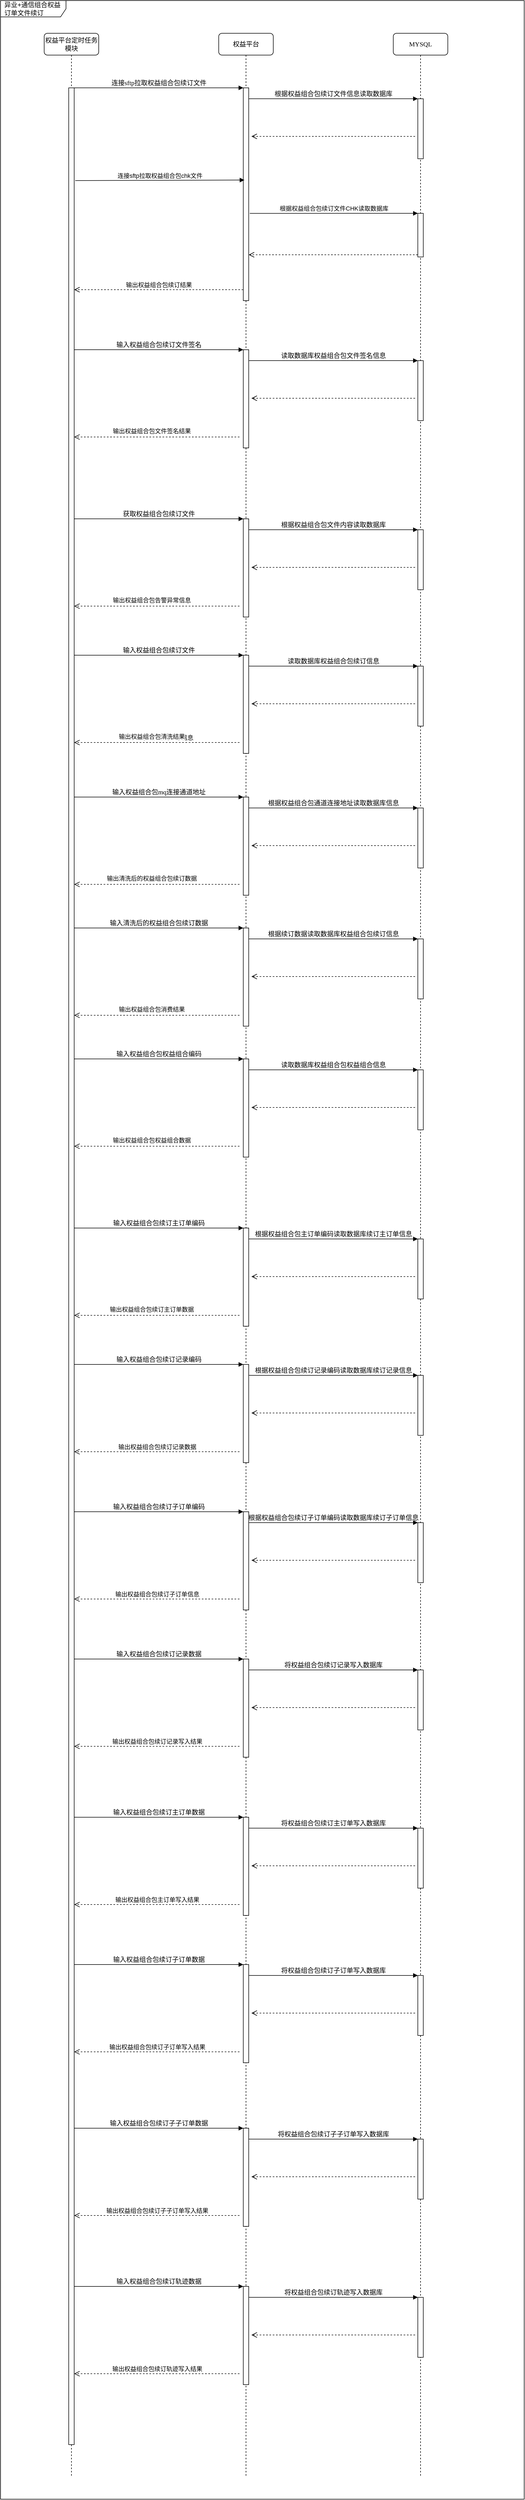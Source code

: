 <mxfile version="14.4.7" type="github" pages="2">
  <diagram name="异业+通信组合权益订单文件续订" id="13e1069c-82ec-6db2-03f1-153e76fe0fe0">
    <mxGraphModel dx="1662" dy="762" grid="1" gridSize="10" guides="1" tooltips="1" connect="1" arrows="1" fold="1" page="1" pageScale="1" pageWidth="1100" pageHeight="850" background="#ffffff" math="0" shadow="0">
      <root>
        <mxCell id="0" />
        <mxCell id="1" parent="0" />
        <mxCell id="XnMBn2k18ZfYZBOnFWAC-1" value="异业+通信组合权益订单文件续订" style="shape=umlFrame;whiteSpace=wrap;html=1;width=120;height=30;boundedLbl=1;verticalAlign=middle;align=left;spacingLeft=5;" vertex="1" parent="1">
          <mxGeometry x="53" y="20" width="960" height="4580" as="geometry" />
        </mxCell>
        <mxCell id="XnMBn2k18ZfYZBOnFWAC-2" value="权益平台" style="shape=umlLifeline;perimeter=lifelinePerimeter;whiteSpace=wrap;html=1;container=1;collapsible=0;recursiveResize=0;outlineConnect=0;rounded=1;shadow=0;comic=0;labelBackgroundColor=none;strokeWidth=1;fontFamily=Verdana;fontSize=12;align=center;" vertex="1" parent="1">
          <mxGeometry x="453" y="80" width="100" height="4480" as="geometry" />
        </mxCell>
        <mxCell id="XnMBn2k18ZfYZBOnFWAC-3" value="" style="html=1;points=[];perimeter=orthogonalPerimeter;rounded=0;shadow=0;comic=0;labelBackgroundColor=none;strokeWidth=1;fontFamily=Verdana;fontSize=12;align=center;" vertex="1" parent="XnMBn2k18ZfYZBOnFWAC-2">
          <mxGeometry x="45" y="100" width="10" height="390" as="geometry" />
        </mxCell>
        <mxCell id="XnMBn2k18ZfYZBOnFWAC-4" value="MYSQL" style="shape=umlLifeline;perimeter=lifelinePerimeter;whiteSpace=wrap;html=1;container=1;collapsible=0;recursiveResize=0;outlineConnect=0;rounded=1;shadow=0;comic=0;labelBackgroundColor=none;strokeWidth=1;fontFamily=Verdana;fontSize=12;align=center;" vertex="1" parent="1">
          <mxGeometry x="773" y="80" width="100" height="4480" as="geometry" />
        </mxCell>
        <mxCell id="XnMBn2k18ZfYZBOnFWAC-5" value="" style="html=1;points=[];perimeter=orthogonalPerimeter;rounded=0;shadow=0;comic=0;labelBackgroundColor=none;strokeWidth=1;fontFamily=Verdana;fontSize=12;align=center;" vertex="1" parent="XnMBn2k18ZfYZBOnFWAC-4">
          <mxGeometry x="45" y="120" width="10" height="110" as="geometry" />
        </mxCell>
        <mxCell id="XnMBn2k18ZfYZBOnFWAC-79" value="" style="html=1;points=[];perimeter=orthogonalPerimeter;" vertex="1" parent="XnMBn2k18ZfYZBOnFWAC-4">
          <mxGeometry x="45" y="330" width="10" height="80" as="geometry" />
        </mxCell>
        <mxCell id="XnMBn2k18ZfYZBOnFWAC-6" value="权益平台定时任务模块" style="shape=umlLifeline;perimeter=lifelinePerimeter;whiteSpace=wrap;html=1;container=1;collapsible=0;recursiveResize=0;outlineConnect=0;rounded=1;shadow=0;comic=0;labelBackgroundColor=none;strokeWidth=1;fontFamily=Verdana;fontSize=12;align=center;" vertex="1" parent="1">
          <mxGeometry x="133" y="80" width="100" height="4480" as="geometry" />
        </mxCell>
        <mxCell id="XnMBn2k18ZfYZBOnFWAC-7" value="" style="html=1;points=[];perimeter=orthogonalPerimeter;rounded=0;shadow=0;comic=0;labelBackgroundColor=none;strokeWidth=1;fontFamily=Verdana;fontSize=12;align=center;" vertex="1" parent="XnMBn2k18ZfYZBOnFWAC-6">
          <mxGeometry x="45" y="100" width="10" height="4320" as="geometry" />
        </mxCell>
        <mxCell id="XnMBn2k18ZfYZBOnFWAC-8" value="连接sftp拉取权益组合包续订文件" style="html=1;verticalAlign=bottom;endArrow=block;entryX=0;entryY=0;labelBackgroundColor=none;fontFamily=Verdana;fontSize=12;edgeStyle=elbowEdgeStyle;elbow=vertical;" edge="1" parent="1" source="XnMBn2k18ZfYZBOnFWAC-7" target="XnMBn2k18ZfYZBOnFWAC-3">
          <mxGeometry relative="1" as="geometry">
            <mxPoint x="433" y="190" as="sourcePoint" />
          </mxGeometry>
        </mxCell>
        <mxCell id="XnMBn2k18ZfYZBOnFWAC-9" value="根据权益组合包续订文件信息读取数据库" style="html=1;verticalAlign=bottom;endArrow=block;entryX=0;entryY=0;labelBackgroundColor=none;fontFamily=Verdana;fontSize=12;edgeStyle=elbowEdgeStyle;elbow=vertical;" edge="1" parent="1" source="XnMBn2k18ZfYZBOnFWAC-3" target="XnMBn2k18ZfYZBOnFWAC-5">
          <mxGeometry relative="1" as="geometry">
            <mxPoint x="583" y="200" as="sourcePoint" />
          </mxGeometry>
        </mxCell>
        <mxCell id="XnMBn2k18ZfYZBOnFWAC-10" value="" style="html=1;verticalAlign=bottom;endArrow=open;dashed=1;endSize=8;" edge="1" parent="1">
          <mxGeometry relative="1" as="geometry">
            <mxPoint x="813" y="269" as="sourcePoint" />
            <mxPoint x="513" y="269" as="targetPoint" />
          </mxGeometry>
        </mxCell>
        <mxCell id="XnMBn2k18ZfYZBOnFWAC-20" value="" style="html=1;points=[];perimeter=orthogonalPerimeter;rounded=0;shadow=0;comic=0;labelBackgroundColor=none;strokeWidth=1;fontFamily=Verdana;fontSize=12;align=center;" vertex="1" parent="1">
          <mxGeometry x="498" y="660" width="10" height="180" as="geometry" />
        </mxCell>
        <mxCell id="XnMBn2k18ZfYZBOnFWAC-21" value="" style="html=1;points=[];perimeter=orthogonalPerimeter;rounded=0;shadow=0;comic=0;labelBackgroundColor=none;strokeWidth=1;fontFamily=Verdana;fontSize=12;align=center;" vertex="1" parent="1">
          <mxGeometry x="818" y="680" width="10" height="110" as="geometry" />
        </mxCell>
        <mxCell id="XnMBn2k18ZfYZBOnFWAC-22" value="输入权益组合包续订文件签名" style="html=1;verticalAlign=bottom;endArrow=block;entryX=0;entryY=0;labelBackgroundColor=none;fontFamily=Verdana;fontSize=12;edgeStyle=elbowEdgeStyle;elbow=vertical;" edge="1" parent="1" target="XnMBn2k18ZfYZBOnFWAC-20">
          <mxGeometry relative="1" as="geometry">
            <mxPoint x="188" y="660" as="sourcePoint" />
          </mxGeometry>
        </mxCell>
        <mxCell id="XnMBn2k18ZfYZBOnFWAC-23" value="读取数据库权益组合包文件签名信息" style="html=1;verticalAlign=bottom;endArrow=block;entryX=0;entryY=0;labelBackgroundColor=none;fontFamily=Verdana;fontSize=12;edgeStyle=elbowEdgeStyle;elbow=vertical;" edge="1" parent="1" source="XnMBn2k18ZfYZBOnFWAC-20" target="XnMBn2k18ZfYZBOnFWAC-21">
          <mxGeometry relative="1" as="geometry">
            <mxPoint x="583" y="680" as="sourcePoint" />
          </mxGeometry>
        </mxCell>
        <mxCell id="XnMBn2k18ZfYZBOnFWAC-24" value="" style="html=1;verticalAlign=bottom;endArrow=open;dashed=1;endSize=8;" edge="1" parent="1">
          <mxGeometry relative="1" as="geometry">
            <mxPoint x="813" y="749.0" as="sourcePoint" />
            <mxPoint x="513" y="749.0" as="targetPoint" />
          </mxGeometry>
        </mxCell>
        <mxCell id="XnMBn2k18ZfYZBOnFWAC-25" value="" style="html=1;verticalAlign=bottom;endArrow=open;dashed=1;endSize=8;entryX=1.2;entryY=0.387;entryDx=0;entryDy=0;entryPerimeter=0;" edge="1" parent="1">
          <mxGeometry relative="1" as="geometry">
            <mxPoint x="491" y="820" as="sourcePoint" />
            <mxPoint x="188" y="820.01" as="targetPoint" />
          </mxGeometry>
        </mxCell>
        <mxCell id="XnMBn2k18ZfYZBOnFWAC-26" value="输出权益组合包文件签名结果" style="edgeLabel;html=1;align=center;verticalAlign=middle;resizable=0;points=[];" vertex="1" connectable="0" parent="XnMBn2k18ZfYZBOnFWAC-25">
          <mxGeometry x="0.102" y="-1" relative="1" as="geometry">
            <mxPoint x="6" y="-10.01" as="offset" />
          </mxGeometry>
        </mxCell>
        <mxCell id="XnMBn2k18ZfYZBOnFWAC-27" value="" style="html=1;points=[];perimeter=orthogonalPerimeter;rounded=0;shadow=0;comic=0;labelBackgroundColor=none;strokeWidth=1;fontFamily=Verdana;fontSize=12;align=center;" vertex="1" parent="1">
          <mxGeometry x="498" y="970" width="10" height="180" as="geometry" />
        </mxCell>
        <mxCell id="XnMBn2k18ZfYZBOnFWAC-28" value="" style="html=1;points=[];perimeter=orthogonalPerimeter;rounded=0;shadow=0;comic=0;labelBackgroundColor=none;strokeWidth=1;fontFamily=Verdana;fontSize=12;align=center;" vertex="1" parent="1">
          <mxGeometry x="818" y="990" width="10" height="110" as="geometry" />
        </mxCell>
        <mxCell id="XnMBn2k18ZfYZBOnFWAC-29" value="获取权益组合包续订文件" style="html=1;verticalAlign=bottom;endArrow=block;entryX=0;entryY=0;labelBackgroundColor=none;fontFamily=Verdana;fontSize=12;edgeStyle=elbowEdgeStyle;elbow=vertical;" edge="1" parent="1" target="XnMBn2k18ZfYZBOnFWAC-27">
          <mxGeometry relative="1" as="geometry">
            <mxPoint x="188" y="970" as="sourcePoint" />
          </mxGeometry>
        </mxCell>
        <mxCell id="XnMBn2k18ZfYZBOnFWAC-30" value="根据权益组合包文件内容读取数据库" style="html=1;verticalAlign=bottom;endArrow=block;entryX=0;entryY=0;labelBackgroundColor=none;fontFamily=Verdana;fontSize=12;edgeStyle=elbowEdgeStyle;elbow=vertical;" edge="1" parent="1" source="XnMBn2k18ZfYZBOnFWAC-27" target="XnMBn2k18ZfYZBOnFWAC-28">
          <mxGeometry relative="1" as="geometry">
            <mxPoint x="583" y="990" as="sourcePoint" />
          </mxGeometry>
        </mxCell>
        <mxCell id="XnMBn2k18ZfYZBOnFWAC-31" value="" style="html=1;verticalAlign=bottom;endArrow=open;dashed=1;endSize=8;" edge="1" parent="1">
          <mxGeometry relative="1" as="geometry">
            <mxPoint x="813" y="1059.0" as="sourcePoint" />
            <mxPoint x="513" y="1059.0" as="targetPoint" />
          </mxGeometry>
        </mxCell>
        <mxCell id="XnMBn2k18ZfYZBOnFWAC-32" value="" style="html=1;verticalAlign=bottom;endArrow=open;dashed=1;endSize=8;entryX=1.2;entryY=0.387;entryDx=0;entryDy=0;entryPerimeter=0;" edge="1" parent="1">
          <mxGeometry relative="1" as="geometry">
            <mxPoint x="491" y="1130" as="sourcePoint" />
            <mxPoint x="188" y="1130.01" as="targetPoint" />
          </mxGeometry>
        </mxCell>
        <mxCell id="XnMBn2k18ZfYZBOnFWAC-33" value="输出权益组合包告警异常信息" style="edgeLabel;html=1;align=center;verticalAlign=middle;resizable=0;points=[];" vertex="1" connectable="0" parent="XnMBn2k18ZfYZBOnFWAC-32">
          <mxGeometry x="0.102" y="-1" relative="1" as="geometry">
            <mxPoint x="6" y="-10.01" as="offset" />
          </mxGeometry>
        </mxCell>
        <mxCell id="XnMBn2k18ZfYZBOnFWAC-34" value="" style="html=1;points=[];perimeter=orthogonalPerimeter;rounded=0;shadow=0;comic=0;labelBackgroundColor=none;strokeWidth=1;fontFamily=Verdana;fontSize=12;align=center;" vertex="1" parent="1">
          <mxGeometry x="498" y="1220" width="10" height="180" as="geometry" />
        </mxCell>
        <mxCell id="XnMBn2k18ZfYZBOnFWAC-35" value="" style="html=1;points=[];perimeter=orthogonalPerimeter;rounded=0;shadow=0;comic=0;labelBackgroundColor=none;strokeWidth=1;fontFamily=Verdana;fontSize=12;align=center;" vertex="1" parent="1">
          <mxGeometry x="818" y="1240" width="10" height="110" as="geometry" />
        </mxCell>
        <mxCell id="XnMBn2k18ZfYZBOnFWAC-36" value="输入权益组合包续订文件" style="html=1;verticalAlign=bottom;endArrow=block;entryX=0;entryY=0;labelBackgroundColor=none;fontFamily=Verdana;fontSize=12;edgeStyle=elbowEdgeStyle;elbow=vertical;" edge="1" parent="1" target="XnMBn2k18ZfYZBOnFWAC-34">
          <mxGeometry relative="1" as="geometry">
            <mxPoint x="188" y="1220" as="sourcePoint" />
          </mxGeometry>
        </mxCell>
        <mxCell id="XnMBn2k18ZfYZBOnFWAC-37" value="读取数据库权益组合包续订信息" style="html=1;verticalAlign=bottom;endArrow=block;entryX=0;entryY=0;labelBackgroundColor=none;fontFamily=Verdana;fontSize=12;edgeStyle=elbowEdgeStyle;elbow=vertical;" edge="1" parent="1" source="XnMBn2k18ZfYZBOnFWAC-34" target="XnMBn2k18ZfYZBOnFWAC-35">
          <mxGeometry relative="1" as="geometry">
            <mxPoint x="583" y="1240" as="sourcePoint" />
          </mxGeometry>
        </mxCell>
        <mxCell id="XnMBn2k18ZfYZBOnFWAC-38" value="" style="html=1;verticalAlign=bottom;endArrow=open;dashed=1;endSize=8;" edge="1" parent="1">
          <mxGeometry relative="1" as="geometry">
            <mxPoint x="813" y="1309" as="sourcePoint" />
            <mxPoint x="513" y="1309" as="targetPoint" />
          </mxGeometry>
        </mxCell>
        <mxCell id="XnMBn2k18ZfYZBOnFWAC-39" value="输出历史数据清洗账号信息" style="html=1;verticalAlign=bottom;endArrow=open;dashed=1;endSize=8;entryX=1.2;entryY=0.387;entryDx=0;entryDy=0;entryPerimeter=0;" edge="1" parent="1">
          <mxGeometry relative="1" as="geometry">
            <mxPoint x="491" y="1380" as="sourcePoint" />
            <mxPoint x="188" y="1380.01" as="targetPoint" />
          </mxGeometry>
        </mxCell>
        <mxCell id="XnMBn2k18ZfYZBOnFWAC-40" value="输出权益组合包清洗结果" style="edgeLabel;html=1;align=center;verticalAlign=middle;resizable=0;points=[];" vertex="1" connectable="0" parent="XnMBn2k18ZfYZBOnFWAC-39">
          <mxGeometry x="0.102" y="-1" relative="1" as="geometry">
            <mxPoint x="6" y="-10.01" as="offset" />
          </mxGeometry>
        </mxCell>
        <mxCell id="XnMBn2k18ZfYZBOnFWAC-41" value="" style="html=1;points=[];perimeter=orthogonalPerimeter;rounded=0;shadow=0;comic=0;labelBackgroundColor=none;strokeWidth=1;fontFamily=Verdana;fontSize=12;align=center;" vertex="1" parent="1">
          <mxGeometry x="498" y="1480" width="10" height="180" as="geometry" />
        </mxCell>
        <mxCell id="XnMBn2k18ZfYZBOnFWAC-42" value="" style="html=1;points=[];perimeter=orthogonalPerimeter;rounded=0;shadow=0;comic=0;labelBackgroundColor=none;strokeWidth=1;fontFamily=Verdana;fontSize=12;align=center;" vertex="1" parent="1">
          <mxGeometry x="818" y="1500" width="10" height="110" as="geometry" />
        </mxCell>
        <mxCell id="XnMBn2k18ZfYZBOnFWAC-43" value="输入权益组合包mq连接通道地址" style="html=1;verticalAlign=bottom;endArrow=block;entryX=0;entryY=0;labelBackgroundColor=none;fontFamily=Verdana;fontSize=12;edgeStyle=elbowEdgeStyle;elbow=vertical;" edge="1" parent="1" target="XnMBn2k18ZfYZBOnFWAC-41">
          <mxGeometry relative="1" as="geometry">
            <mxPoint x="188" y="1480" as="sourcePoint" />
          </mxGeometry>
        </mxCell>
        <mxCell id="XnMBn2k18ZfYZBOnFWAC-44" value="根据权益组合包通道连接地址读取数据库信息" style="html=1;verticalAlign=bottom;endArrow=block;entryX=0;entryY=0;labelBackgroundColor=none;fontFamily=Verdana;fontSize=12;edgeStyle=elbowEdgeStyle;elbow=vertical;" edge="1" parent="1" source="XnMBn2k18ZfYZBOnFWAC-41" target="XnMBn2k18ZfYZBOnFWAC-42">
          <mxGeometry relative="1" as="geometry">
            <mxPoint x="583" y="1500" as="sourcePoint" />
          </mxGeometry>
        </mxCell>
        <mxCell id="XnMBn2k18ZfYZBOnFWAC-45" value="" style="html=1;verticalAlign=bottom;endArrow=open;dashed=1;endSize=8;" edge="1" parent="1">
          <mxGeometry relative="1" as="geometry">
            <mxPoint x="813" y="1569" as="sourcePoint" />
            <mxPoint x="513" y="1569" as="targetPoint" />
          </mxGeometry>
        </mxCell>
        <mxCell id="XnMBn2k18ZfYZBOnFWAC-46" value="" style="html=1;verticalAlign=bottom;endArrow=open;dashed=1;endSize=8;entryX=1.2;entryY=0.387;entryDx=0;entryDy=0;entryPerimeter=0;" edge="1" parent="1">
          <mxGeometry relative="1" as="geometry">
            <mxPoint x="491" y="1640" as="sourcePoint" />
            <mxPoint x="188" y="1640.01" as="targetPoint" />
          </mxGeometry>
        </mxCell>
        <mxCell id="XnMBn2k18ZfYZBOnFWAC-47" value="输出清洗后的权益组合包续订数据" style="edgeLabel;html=1;align=center;verticalAlign=middle;resizable=0;points=[];" vertex="1" connectable="0" parent="XnMBn2k18ZfYZBOnFWAC-46">
          <mxGeometry x="0.102" y="-1" relative="1" as="geometry">
            <mxPoint x="6" y="-10.01" as="offset" />
          </mxGeometry>
        </mxCell>
        <mxCell id="XnMBn2k18ZfYZBOnFWAC-48" value="" style="html=1;points=[];perimeter=orthogonalPerimeter;rounded=0;shadow=0;comic=0;labelBackgroundColor=none;strokeWidth=1;fontFamily=Verdana;fontSize=12;align=center;" vertex="1" parent="1">
          <mxGeometry x="498" y="1720" width="10" height="180" as="geometry" />
        </mxCell>
        <mxCell id="XnMBn2k18ZfYZBOnFWAC-49" value="" style="html=1;points=[];perimeter=orthogonalPerimeter;rounded=0;shadow=0;comic=0;labelBackgroundColor=none;strokeWidth=1;fontFamily=Verdana;fontSize=12;align=center;" vertex="1" parent="1">
          <mxGeometry x="818" y="1740" width="10" height="110" as="geometry" />
        </mxCell>
        <mxCell id="XnMBn2k18ZfYZBOnFWAC-50" value="输入清洗后的权益组合包续订数据" style="html=1;verticalAlign=bottom;endArrow=block;entryX=0;entryY=0;labelBackgroundColor=none;fontFamily=Verdana;fontSize=12;edgeStyle=elbowEdgeStyle;elbow=vertical;" edge="1" parent="1" target="XnMBn2k18ZfYZBOnFWAC-48">
          <mxGeometry relative="1" as="geometry">
            <mxPoint x="188" y="1720" as="sourcePoint" />
          </mxGeometry>
        </mxCell>
        <mxCell id="XnMBn2k18ZfYZBOnFWAC-51" value="根据续订数据读取数据库权益组合包续订信息" style="html=1;verticalAlign=bottom;endArrow=block;entryX=0;entryY=0;labelBackgroundColor=none;fontFamily=Verdana;fontSize=12;edgeStyle=elbowEdgeStyle;elbow=vertical;" edge="1" parent="1" source="XnMBn2k18ZfYZBOnFWAC-48" target="XnMBn2k18ZfYZBOnFWAC-49">
          <mxGeometry relative="1" as="geometry">
            <mxPoint x="583" y="1740" as="sourcePoint" />
          </mxGeometry>
        </mxCell>
        <mxCell id="XnMBn2k18ZfYZBOnFWAC-52" value="" style="html=1;verticalAlign=bottom;endArrow=open;dashed=1;endSize=8;" edge="1" parent="1">
          <mxGeometry relative="1" as="geometry">
            <mxPoint x="813" y="1809" as="sourcePoint" />
            <mxPoint x="513" y="1809" as="targetPoint" />
          </mxGeometry>
        </mxCell>
        <mxCell id="XnMBn2k18ZfYZBOnFWAC-53" value="" style="html=1;verticalAlign=bottom;endArrow=open;dashed=1;endSize=8;entryX=1.2;entryY=0.387;entryDx=0;entryDy=0;entryPerimeter=0;" edge="1" parent="1">
          <mxGeometry relative="1" as="geometry">
            <mxPoint x="491" y="1880" as="sourcePoint" />
            <mxPoint x="188" y="1880.01" as="targetPoint" />
          </mxGeometry>
        </mxCell>
        <mxCell id="XnMBn2k18ZfYZBOnFWAC-54" value="输出权益组合包消费结果" style="edgeLabel;html=1;align=center;verticalAlign=middle;resizable=0;points=[];" vertex="1" connectable="0" parent="XnMBn2k18ZfYZBOnFWAC-53">
          <mxGeometry x="0.102" y="-1" relative="1" as="geometry">
            <mxPoint x="6" y="-10.01" as="offset" />
          </mxGeometry>
        </mxCell>
        <mxCell id="XnMBn2k18ZfYZBOnFWAC-55" value="" style="html=1;points=[];perimeter=orthogonalPerimeter;rounded=0;shadow=0;comic=0;labelBackgroundColor=none;strokeWidth=1;fontFamily=Verdana;fontSize=12;align=center;" vertex="1" parent="1">
          <mxGeometry x="498" y="1960" width="10" height="180" as="geometry" />
        </mxCell>
        <mxCell id="XnMBn2k18ZfYZBOnFWAC-56" value="" style="html=1;points=[];perimeter=orthogonalPerimeter;rounded=0;shadow=0;comic=0;labelBackgroundColor=none;strokeWidth=1;fontFamily=Verdana;fontSize=12;align=center;" vertex="1" parent="1">
          <mxGeometry x="818" y="1980" width="10" height="110" as="geometry" />
        </mxCell>
        <mxCell id="XnMBn2k18ZfYZBOnFWAC-57" value="输入权益组合包权益组合编码" style="html=1;verticalAlign=bottom;endArrow=block;entryX=0;entryY=0;labelBackgroundColor=none;fontFamily=Verdana;fontSize=12;edgeStyle=elbowEdgeStyle;elbow=vertical;" edge="1" parent="1" target="XnMBn2k18ZfYZBOnFWAC-55">
          <mxGeometry relative="1" as="geometry">
            <mxPoint x="188" y="1960" as="sourcePoint" />
          </mxGeometry>
        </mxCell>
        <mxCell id="XnMBn2k18ZfYZBOnFWAC-58" value="读取数据库权益组合包权益组合信息" style="html=1;verticalAlign=bottom;endArrow=block;entryX=0;entryY=0;labelBackgroundColor=none;fontFamily=Verdana;fontSize=12;edgeStyle=elbowEdgeStyle;elbow=vertical;" edge="1" parent="1" source="XnMBn2k18ZfYZBOnFWAC-55" target="XnMBn2k18ZfYZBOnFWAC-56">
          <mxGeometry relative="1" as="geometry">
            <mxPoint x="583" y="1980" as="sourcePoint" />
          </mxGeometry>
        </mxCell>
        <mxCell id="XnMBn2k18ZfYZBOnFWAC-59" value="" style="html=1;verticalAlign=bottom;endArrow=open;dashed=1;endSize=8;" edge="1" parent="1">
          <mxGeometry relative="1" as="geometry">
            <mxPoint x="813" y="2049" as="sourcePoint" />
            <mxPoint x="513" y="2049" as="targetPoint" />
          </mxGeometry>
        </mxCell>
        <mxCell id="XnMBn2k18ZfYZBOnFWAC-60" value="" style="html=1;verticalAlign=bottom;endArrow=open;dashed=1;endSize=8;entryX=1.2;entryY=0.387;entryDx=0;entryDy=0;entryPerimeter=0;" edge="1" parent="1">
          <mxGeometry relative="1" as="geometry">
            <mxPoint x="491" y="2120" as="sourcePoint" />
            <mxPoint x="188" y="2120.01" as="targetPoint" />
          </mxGeometry>
        </mxCell>
        <mxCell id="XnMBn2k18ZfYZBOnFWAC-61" value="输出权益组合包权益组合数据" style="edgeLabel;html=1;align=center;verticalAlign=middle;resizable=0;points=[];" vertex="1" connectable="0" parent="XnMBn2k18ZfYZBOnFWAC-60">
          <mxGeometry x="0.102" y="-1" relative="1" as="geometry">
            <mxPoint x="6" y="-10.01" as="offset" />
          </mxGeometry>
        </mxCell>
        <mxCell id="XnMBn2k18ZfYZBOnFWAC-62" value="" style="html=1;points=[];perimeter=orthogonalPerimeter;rounded=0;shadow=0;comic=0;labelBackgroundColor=none;strokeWidth=1;fontFamily=Verdana;fontSize=12;align=center;" vertex="1" parent="1">
          <mxGeometry x="498" y="2270" width="10" height="180" as="geometry" />
        </mxCell>
        <mxCell id="XnMBn2k18ZfYZBOnFWAC-63" value="" style="html=1;points=[];perimeter=orthogonalPerimeter;rounded=0;shadow=0;comic=0;labelBackgroundColor=none;strokeWidth=1;fontFamily=Verdana;fontSize=12;align=center;" vertex="1" parent="1">
          <mxGeometry x="818" y="2290" width="10" height="110" as="geometry" />
        </mxCell>
        <mxCell id="XnMBn2k18ZfYZBOnFWAC-64" value="输入权益组合包续订主订单编码" style="html=1;verticalAlign=bottom;endArrow=block;entryX=0;entryY=0;labelBackgroundColor=none;fontFamily=Verdana;fontSize=12;edgeStyle=elbowEdgeStyle;elbow=vertical;" edge="1" parent="1" target="XnMBn2k18ZfYZBOnFWAC-62">
          <mxGeometry relative="1" as="geometry">
            <mxPoint x="188" y="2270" as="sourcePoint" />
          </mxGeometry>
        </mxCell>
        <mxCell id="XnMBn2k18ZfYZBOnFWAC-65" value="根据权益组合包主订单编码读取数据库续订主订单信息" style="html=1;verticalAlign=bottom;endArrow=block;entryX=0;entryY=0;labelBackgroundColor=none;fontFamily=Verdana;fontSize=12;edgeStyle=elbowEdgeStyle;elbow=vertical;" edge="1" parent="1" source="XnMBn2k18ZfYZBOnFWAC-62" target="XnMBn2k18ZfYZBOnFWAC-63">
          <mxGeometry relative="1" as="geometry">
            <mxPoint x="583" y="2290" as="sourcePoint" />
          </mxGeometry>
        </mxCell>
        <mxCell id="XnMBn2k18ZfYZBOnFWAC-66" value="" style="html=1;verticalAlign=bottom;endArrow=open;dashed=1;endSize=8;" edge="1" parent="1">
          <mxGeometry relative="1" as="geometry">
            <mxPoint x="813" y="2359" as="sourcePoint" />
            <mxPoint x="513" y="2359" as="targetPoint" />
          </mxGeometry>
        </mxCell>
        <mxCell id="XnMBn2k18ZfYZBOnFWAC-67" value="" style="html=1;verticalAlign=bottom;endArrow=open;dashed=1;endSize=8;entryX=1.2;entryY=0.387;entryDx=0;entryDy=0;entryPerimeter=0;" edge="1" parent="1">
          <mxGeometry relative="1" as="geometry">
            <mxPoint x="491" y="2430" as="sourcePoint" />
            <mxPoint x="188" y="2430.01" as="targetPoint" />
          </mxGeometry>
        </mxCell>
        <mxCell id="XnMBn2k18ZfYZBOnFWAC-68" value="输出权益组合包续订主订单数据" style="edgeLabel;html=1;align=center;verticalAlign=middle;resizable=0;points=[];" vertex="1" connectable="0" parent="XnMBn2k18ZfYZBOnFWAC-67">
          <mxGeometry x="0.102" y="-1" relative="1" as="geometry">
            <mxPoint x="6" y="-10.01" as="offset" />
          </mxGeometry>
        </mxCell>
        <mxCell id="XnMBn2k18ZfYZBOnFWAC-69" value="" style="html=1;points=[];perimeter=orthogonalPerimeter;rounded=0;shadow=0;comic=0;labelBackgroundColor=none;strokeWidth=1;fontFamily=Verdana;fontSize=12;align=center;" vertex="1" parent="1">
          <mxGeometry x="498" y="2520" width="10" height="180" as="geometry" />
        </mxCell>
        <mxCell id="XnMBn2k18ZfYZBOnFWAC-70" value="" style="html=1;points=[];perimeter=orthogonalPerimeter;rounded=0;shadow=0;comic=0;labelBackgroundColor=none;strokeWidth=1;fontFamily=Verdana;fontSize=12;align=center;" vertex="1" parent="1">
          <mxGeometry x="818" y="2540" width="10" height="110" as="geometry" />
        </mxCell>
        <mxCell id="XnMBn2k18ZfYZBOnFWAC-71" value="输入权益组合包续订记录编码" style="html=1;verticalAlign=bottom;endArrow=block;entryX=0;entryY=0;labelBackgroundColor=none;fontFamily=Verdana;fontSize=12;edgeStyle=elbowEdgeStyle;elbow=vertical;" edge="1" parent="1" target="XnMBn2k18ZfYZBOnFWAC-69">
          <mxGeometry relative="1" as="geometry">
            <mxPoint x="188" y="2520" as="sourcePoint" />
          </mxGeometry>
        </mxCell>
        <mxCell id="XnMBn2k18ZfYZBOnFWAC-72" value="根据权益组合包续订记录编码读取数据库续订记录信息" style="html=1;verticalAlign=bottom;endArrow=block;entryX=0;entryY=0;labelBackgroundColor=none;fontFamily=Verdana;fontSize=12;edgeStyle=elbowEdgeStyle;elbow=vertical;" edge="1" parent="1" source="XnMBn2k18ZfYZBOnFWAC-69" target="XnMBn2k18ZfYZBOnFWAC-70">
          <mxGeometry relative="1" as="geometry">
            <mxPoint x="583" y="2540" as="sourcePoint" />
          </mxGeometry>
        </mxCell>
        <mxCell id="XnMBn2k18ZfYZBOnFWAC-73" value="" style="html=1;verticalAlign=bottom;endArrow=open;dashed=1;endSize=8;" edge="1" parent="1">
          <mxGeometry relative="1" as="geometry">
            <mxPoint x="813" y="2609" as="sourcePoint" />
            <mxPoint x="513" y="2609" as="targetPoint" />
          </mxGeometry>
        </mxCell>
        <mxCell id="XnMBn2k18ZfYZBOnFWAC-74" value="输出权益组合包续订记录数据" style="html=1;verticalAlign=bottom;endArrow=open;dashed=1;endSize=8;entryX=1.2;entryY=0.387;entryDx=0;entryDy=0;entryPerimeter=0;" edge="1" parent="1">
          <mxGeometry relative="1" as="geometry">
            <mxPoint x="491" y="2680" as="sourcePoint" />
            <mxPoint x="188" y="2680.01" as="targetPoint" />
          </mxGeometry>
        </mxCell>
        <mxCell id="XnMBn2k18ZfYZBOnFWAC-75" value="连接sftp拉取权益组合包chk文件" style="html=1;verticalAlign=bottom;endArrow=block;" edge="1" parent="1">
          <mxGeometry width="80" relative="1" as="geometry">
            <mxPoint x="190" y="350" as="sourcePoint" />
            <mxPoint x="500" y="349" as="targetPoint" />
          </mxGeometry>
        </mxCell>
        <mxCell id="XnMBn2k18ZfYZBOnFWAC-80" value="根据权益组合包续订文件CHK读取数据库" style="html=1;verticalAlign=bottom;endArrow=block;entryX=0;entryY=0;exitX=1.2;exitY=0.59;exitDx=0;exitDy=0;exitPerimeter=0;" edge="1" target="XnMBn2k18ZfYZBOnFWAC-79" parent="1" source="XnMBn2k18ZfYZBOnFWAC-3">
          <mxGeometry relative="1" as="geometry">
            <mxPoint x="748" y="410" as="sourcePoint" />
          </mxGeometry>
        </mxCell>
        <mxCell id="XnMBn2k18ZfYZBOnFWAC-81" value="" style="html=1;verticalAlign=bottom;endArrow=open;dashed=1;endSize=8;exitX=0;exitY=0.95;" edge="1" source="XnMBn2k18ZfYZBOnFWAC-79" parent="1" target="XnMBn2k18ZfYZBOnFWAC-3">
          <mxGeometry relative="1" as="geometry">
            <mxPoint x="748" y="486" as="targetPoint" />
          </mxGeometry>
        </mxCell>
        <mxCell id="XnMBn2k18ZfYZBOnFWAC-82" value="输出权益组合包续订结果" style="html=1;verticalAlign=bottom;endArrow=open;dashed=1;endSize=8;" edge="1" parent="1" target="XnMBn2k18ZfYZBOnFWAC-7">
          <mxGeometry relative="1" as="geometry">
            <mxPoint x="498" y="550" as="sourcePoint" />
            <mxPoint x="418" y="550" as="targetPoint" />
          </mxGeometry>
        </mxCell>
        <mxCell id="XnMBn2k18ZfYZBOnFWAC-83" value="" style="html=1;points=[];perimeter=orthogonalPerimeter;rounded=0;shadow=0;comic=0;labelBackgroundColor=none;strokeWidth=1;fontFamily=Verdana;fontSize=12;align=center;" vertex="1" parent="1">
          <mxGeometry x="498" y="2790" width="10" height="180" as="geometry" />
        </mxCell>
        <mxCell id="XnMBn2k18ZfYZBOnFWAC-84" value="" style="html=1;points=[];perimeter=orthogonalPerimeter;rounded=0;shadow=0;comic=0;labelBackgroundColor=none;strokeWidth=1;fontFamily=Verdana;fontSize=12;align=center;" vertex="1" parent="1">
          <mxGeometry x="818" y="2810" width="10" height="110" as="geometry" />
        </mxCell>
        <mxCell id="XnMBn2k18ZfYZBOnFWAC-85" value="输入权益组合包续订子订单编码" style="html=1;verticalAlign=bottom;endArrow=block;entryX=0;entryY=0;labelBackgroundColor=none;fontFamily=Verdana;fontSize=12;edgeStyle=elbowEdgeStyle;elbow=vertical;" edge="1" parent="1" target="XnMBn2k18ZfYZBOnFWAC-83">
          <mxGeometry relative="1" as="geometry">
            <mxPoint x="188" y="2790" as="sourcePoint" />
          </mxGeometry>
        </mxCell>
        <mxCell id="XnMBn2k18ZfYZBOnFWAC-86" value="根据权益组合包续订子订单编码读取数据库续订子订单信息" style="html=1;verticalAlign=bottom;endArrow=block;entryX=0;entryY=0;labelBackgroundColor=none;fontFamily=Verdana;fontSize=12;edgeStyle=elbowEdgeStyle;elbow=vertical;" edge="1" parent="1" source="XnMBn2k18ZfYZBOnFWAC-83" target="XnMBn2k18ZfYZBOnFWAC-84">
          <mxGeometry relative="1" as="geometry">
            <mxPoint x="583" y="2810" as="sourcePoint" />
          </mxGeometry>
        </mxCell>
        <mxCell id="XnMBn2k18ZfYZBOnFWAC-87" value="" style="html=1;verticalAlign=bottom;endArrow=open;dashed=1;endSize=8;" edge="1" parent="1">
          <mxGeometry relative="1" as="geometry">
            <mxPoint x="813" y="2879" as="sourcePoint" />
            <mxPoint x="513" y="2879" as="targetPoint" />
          </mxGeometry>
        </mxCell>
        <mxCell id="XnMBn2k18ZfYZBOnFWAC-88" value="输出权益组合包续订子订单信息" style="html=1;verticalAlign=bottom;endArrow=open;dashed=1;endSize=8;entryX=1.2;entryY=0.387;entryDx=0;entryDy=0;entryPerimeter=0;" edge="1" parent="1">
          <mxGeometry relative="1" as="geometry">
            <mxPoint x="491" y="2950" as="sourcePoint" />
            <mxPoint x="188" y="2950.01" as="targetPoint" />
          </mxGeometry>
        </mxCell>
        <mxCell id="XnMBn2k18ZfYZBOnFWAC-89" value="" style="html=1;points=[];perimeter=orthogonalPerimeter;rounded=0;shadow=0;comic=0;labelBackgroundColor=none;strokeWidth=1;fontFamily=Verdana;fontSize=12;align=center;" vertex="1" parent="1">
          <mxGeometry x="498" y="3060" width="10" height="180" as="geometry" />
        </mxCell>
        <mxCell id="XnMBn2k18ZfYZBOnFWAC-90" value="" style="html=1;points=[];perimeter=orthogonalPerimeter;rounded=0;shadow=0;comic=0;labelBackgroundColor=none;strokeWidth=1;fontFamily=Verdana;fontSize=12;align=center;" vertex="1" parent="1">
          <mxGeometry x="818" y="3080" width="10" height="110" as="geometry" />
        </mxCell>
        <mxCell id="XnMBn2k18ZfYZBOnFWAC-91" value="输入权益组合包续订记录数据" style="html=1;verticalAlign=bottom;endArrow=block;entryX=0;entryY=0;labelBackgroundColor=none;fontFamily=Verdana;fontSize=12;edgeStyle=elbowEdgeStyle;elbow=vertical;" edge="1" parent="1" target="XnMBn2k18ZfYZBOnFWAC-89">
          <mxGeometry relative="1" as="geometry">
            <mxPoint x="188" y="3060" as="sourcePoint" />
          </mxGeometry>
        </mxCell>
        <mxCell id="XnMBn2k18ZfYZBOnFWAC-92" value="将权益组合包续订记录写入数据库" style="html=1;verticalAlign=bottom;endArrow=block;entryX=0;entryY=0;labelBackgroundColor=none;fontFamily=Verdana;fontSize=12;edgeStyle=elbowEdgeStyle;elbow=vertical;" edge="1" parent="1" source="XnMBn2k18ZfYZBOnFWAC-89" target="XnMBn2k18ZfYZBOnFWAC-90">
          <mxGeometry relative="1" as="geometry">
            <mxPoint x="583" y="3080" as="sourcePoint" />
          </mxGeometry>
        </mxCell>
        <mxCell id="XnMBn2k18ZfYZBOnFWAC-93" value="" style="html=1;verticalAlign=bottom;endArrow=open;dashed=1;endSize=8;" edge="1" parent="1">
          <mxGeometry relative="1" as="geometry">
            <mxPoint x="813" y="3149" as="sourcePoint" />
            <mxPoint x="513" y="3149" as="targetPoint" />
          </mxGeometry>
        </mxCell>
        <mxCell id="XnMBn2k18ZfYZBOnFWAC-94" value="输出权益组合包续订记录写入结果" style="html=1;verticalAlign=bottom;endArrow=open;dashed=1;endSize=8;entryX=1.2;entryY=0.387;entryDx=0;entryDy=0;entryPerimeter=0;" edge="1" parent="1">
          <mxGeometry relative="1" as="geometry">
            <mxPoint x="491" y="3220" as="sourcePoint" />
            <mxPoint x="188" y="3220.01" as="targetPoint" />
          </mxGeometry>
        </mxCell>
        <mxCell id="XnMBn2k18ZfYZBOnFWAC-95" value="" style="html=1;points=[];perimeter=orthogonalPerimeter;rounded=0;shadow=0;comic=0;labelBackgroundColor=none;strokeWidth=1;fontFamily=Verdana;fontSize=12;align=center;" vertex="1" parent="1">
          <mxGeometry x="498" y="3350" width="10" height="180" as="geometry" />
        </mxCell>
        <mxCell id="XnMBn2k18ZfYZBOnFWAC-96" value="" style="html=1;points=[];perimeter=orthogonalPerimeter;rounded=0;shadow=0;comic=0;labelBackgroundColor=none;strokeWidth=1;fontFamily=Verdana;fontSize=12;align=center;" vertex="1" parent="1">
          <mxGeometry x="818" y="3370" width="10" height="110" as="geometry" />
        </mxCell>
        <mxCell id="XnMBn2k18ZfYZBOnFWAC-97" value="输入权益组合包续订主订单数据" style="html=1;verticalAlign=bottom;endArrow=block;entryX=0;entryY=0;labelBackgroundColor=none;fontFamily=Verdana;fontSize=12;edgeStyle=elbowEdgeStyle;elbow=vertical;" edge="1" parent="1" target="XnMBn2k18ZfYZBOnFWAC-95">
          <mxGeometry relative="1" as="geometry">
            <mxPoint x="188" y="3350" as="sourcePoint" />
          </mxGeometry>
        </mxCell>
        <mxCell id="XnMBn2k18ZfYZBOnFWAC-98" value="将权益组合包续订主订单写入数据库" style="html=1;verticalAlign=bottom;endArrow=block;entryX=0;entryY=0;labelBackgroundColor=none;fontFamily=Verdana;fontSize=12;edgeStyle=elbowEdgeStyle;elbow=vertical;" edge="1" parent="1" source="XnMBn2k18ZfYZBOnFWAC-95" target="XnMBn2k18ZfYZBOnFWAC-96">
          <mxGeometry relative="1" as="geometry">
            <mxPoint x="583" y="3370" as="sourcePoint" />
          </mxGeometry>
        </mxCell>
        <mxCell id="XnMBn2k18ZfYZBOnFWAC-99" value="" style="html=1;verticalAlign=bottom;endArrow=open;dashed=1;endSize=8;" edge="1" parent="1">
          <mxGeometry relative="1" as="geometry">
            <mxPoint x="813" y="3439" as="sourcePoint" />
            <mxPoint x="513" y="3439" as="targetPoint" />
          </mxGeometry>
        </mxCell>
        <mxCell id="XnMBn2k18ZfYZBOnFWAC-100" value="输出权益组合包主订单写入结果" style="html=1;verticalAlign=bottom;endArrow=open;dashed=1;endSize=8;entryX=1.2;entryY=0.387;entryDx=0;entryDy=0;entryPerimeter=0;" edge="1" parent="1">
          <mxGeometry relative="1" as="geometry">
            <mxPoint x="491" y="3510" as="sourcePoint" />
            <mxPoint x="188" y="3510.01" as="targetPoint" />
          </mxGeometry>
        </mxCell>
        <mxCell id="XnMBn2k18ZfYZBOnFWAC-101" value="" style="html=1;points=[];perimeter=orthogonalPerimeter;rounded=0;shadow=0;comic=0;labelBackgroundColor=none;strokeWidth=1;fontFamily=Verdana;fontSize=12;align=center;" vertex="1" parent="1">
          <mxGeometry x="498" y="3620" width="10" height="180" as="geometry" />
        </mxCell>
        <mxCell id="XnMBn2k18ZfYZBOnFWAC-102" value="" style="html=1;points=[];perimeter=orthogonalPerimeter;rounded=0;shadow=0;comic=0;labelBackgroundColor=none;strokeWidth=1;fontFamily=Verdana;fontSize=12;align=center;" vertex="1" parent="1">
          <mxGeometry x="818" y="3640" width="10" height="110" as="geometry" />
        </mxCell>
        <mxCell id="XnMBn2k18ZfYZBOnFWAC-103" value="输入权益组合包续订子订单数据" style="html=1;verticalAlign=bottom;endArrow=block;entryX=0;entryY=0;labelBackgroundColor=none;fontFamily=Verdana;fontSize=12;edgeStyle=elbowEdgeStyle;elbow=vertical;" edge="1" parent="1" target="XnMBn2k18ZfYZBOnFWAC-101">
          <mxGeometry relative="1" as="geometry">
            <mxPoint x="188" y="3620" as="sourcePoint" />
          </mxGeometry>
        </mxCell>
        <mxCell id="XnMBn2k18ZfYZBOnFWAC-104" value="将权益组合包续订子订单写入数据库" style="html=1;verticalAlign=bottom;endArrow=block;entryX=0;entryY=0;labelBackgroundColor=none;fontFamily=Verdana;fontSize=12;edgeStyle=elbowEdgeStyle;elbow=vertical;" edge="1" parent="1" source="XnMBn2k18ZfYZBOnFWAC-101" target="XnMBn2k18ZfYZBOnFWAC-102">
          <mxGeometry relative="1" as="geometry">
            <mxPoint x="583" y="3640" as="sourcePoint" />
          </mxGeometry>
        </mxCell>
        <mxCell id="XnMBn2k18ZfYZBOnFWAC-105" value="" style="html=1;verticalAlign=bottom;endArrow=open;dashed=1;endSize=8;" edge="1" parent="1">
          <mxGeometry relative="1" as="geometry">
            <mxPoint x="813" y="3709" as="sourcePoint" />
            <mxPoint x="513" y="3709" as="targetPoint" />
          </mxGeometry>
        </mxCell>
        <mxCell id="XnMBn2k18ZfYZBOnFWAC-106" value="输出权益组合包续订子订单写入结果" style="html=1;verticalAlign=bottom;endArrow=open;dashed=1;endSize=8;entryX=1.2;entryY=0.387;entryDx=0;entryDy=0;entryPerimeter=0;" edge="1" parent="1">
          <mxGeometry relative="1" as="geometry">
            <mxPoint x="491" y="3780" as="sourcePoint" />
            <mxPoint x="188" y="3780.01" as="targetPoint" />
          </mxGeometry>
        </mxCell>
        <mxCell id="XnMBn2k18ZfYZBOnFWAC-107" value="" style="html=1;points=[];perimeter=orthogonalPerimeter;rounded=0;shadow=0;comic=0;labelBackgroundColor=none;strokeWidth=1;fontFamily=Verdana;fontSize=12;align=center;" vertex="1" parent="1">
          <mxGeometry x="498" y="3920" width="10" height="180" as="geometry" />
        </mxCell>
        <mxCell id="XnMBn2k18ZfYZBOnFWAC-108" value="" style="html=1;points=[];perimeter=orthogonalPerimeter;rounded=0;shadow=0;comic=0;labelBackgroundColor=none;strokeWidth=1;fontFamily=Verdana;fontSize=12;align=center;" vertex="1" parent="1">
          <mxGeometry x="818" y="3940" width="10" height="110" as="geometry" />
        </mxCell>
        <mxCell id="XnMBn2k18ZfYZBOnFWAC-109" value="输入权益组合包续订子子订单数据" style="html=1;verticalAlign=bottom;endArrow=block;entryX=0;entryY=0;labelBackgroundColor=none;fontFamily=Verdana;fontSize=12;edgeStyle=elbowEdgeStyle;elbow=vertical;" edge="1" parent="1" target="XnMBn2k18ZfYZBOnFWAC-107">
          <mxGeometry relative="1" as="geometry">
            <mxPoint x="188" y="3920" as="sourcePoint" />
          </mxGeometry>
        </mxCell>
        <mxCell id="XnMBn2k18ZfYZBOnFWAC-110" value="将权益组合包续订子子订单写入数据库" style="html=1;verticalAlign=bottom;endArrow=block;entryX=0;entryY=0;labelBackgroundColor=none;fontFamily=Verdana;fontSize=12;edgeStyle=elbowEdgeStyle;elbow=vertical;" edge="1" parent="1" source="XnMBn2k18ZfYZBOnFWAC-107" target="XnMBn2k18ZfYZBOnFWAC-108">
          <mxGeometry relative="1" as="geometry">
            <mxPoint x="583" y="3940" as="sourcePoint" />
          </mxGeometry>
        </mxCell>
        <mxCell id="XnMBn2k18ZfYZBOnFWAC-111" value="" style="html=1;verticalAlign=bottom;endArrow=open;dashed=1;endSize=8;" edge="1" parent="1">
          <mxGeometry relative="1" as="geometry">
            <mxPoint x="813" y="4009" as="sourcePoint" />
            <mxPoint x="513" y="4009" as="targetPoint" />
          </mxGeometry>
        </mxCell>
        <mxCell id="XnMBn2k18ZfYZBOnFWAC-112" value="输出权益组合包续订子子订单写入结果" style="html=1;verticalAlign=bottom;endArrow=open;dashed=1;endSize=8;entryX=1.2;entryY=0.387;entryDx=0;entryDy=0;entryPerimeter=0;" edge="1" parent="1">
          <mxGeometry relative="1" as="geometry">
            <mxPoint x="491" y="4080" as="sourcePoint" />
            <mxPoint x="188" y="4080.01" as="targetPoint" />
          </mxGeometry>
        </mxCell>
        <mxCell id="XnMBn2k18ZfYZBOnFWAC-113" value="" style="html=1;points=[];perimeter=orthogonalPerimeter;rounded=0;shadow=0;comic=0;labelBackgroundColor=none;strokeWidth=1;fontFamily=Verdana;fontSize=12;align=center;" vertex="1" parent="1">
          <mxGeometry x="498" y="4210" width="10" height="180" as="geometry" />
        </mxCell>
        <mxCell id="XnMBn2k18ZfYZBOnFWAC-114" value="" style="html=1;points=[];perimeter=orthogonalPerimeter;rounded=0;shadow=0;comic=0;labelBackgroundColor=none;strokeWidth=1;fontFamily=Verdana;fontSize=12;align=center;" vertex="1" parent="1">
          <mxGeometry x="818" y="4230" width="10" height="110" as="geometry" />
        </mxCell>
        <mxCell id="XnMBn2k18ZfYZBOnFWAC-115" value="输入权益组合包续订轨迹数据" style="html=1;verticalAlign=bottom;endArrow=block;entryX=0;entryY=0;labelBackgroundColor=none;fontFamily=Verdana;fontSize=12;edgeStyle=elbowEdgeStyle;elbow=vertical;" edge="1" parent="1" target="XnMBn2k18ZfYZBOnFWAC-113">
          <mxGeometry relative="1" as="geometry">
            <mxPoint x="188" y="4210" as="sourcePoint" />
          </mxGeometry>
        </mxCell>
        <mxCell id="XnMBn2k18ZfYZBOnFWAC-116" value="将权益组合包续订轨迹写入数据库" style="html=1;verticalAlign=bottom;endArrow=block;entryX=0;entryY=0;labelBackgroundColor=none;fontFamily=Verdana;fontSize=12;edgeStyle=elbowEdgeStyle;elbow=vertical;" edge="1" parent="1" source="XnMBn2k18ZfYZBOnFWAC-113" target="XnMBn2k18ZfYZBOnFWAC-114">
          <mxGeometry relative="1" as="geometry">
            <mxPoint x="583" y="4230" as="sourcePoint" />
          </mxGeometry>
        </mxCell>
        <mxCell id="XnMBn2k18ZfYZBOnFWAC-117" value="" style="html=1;verticalAlign=bottom;endArrow=open;dashed=1;endSize=8;" edge="1" parent="1">
          <mxGeometry relative="1" as="geometry">
            <mxPoint x="813" y="4299" as="sourcePoint" />
            <mxPoint x="513" y="4299" as="targetPoint" />
          </mxGeometry>
        </mxCell>
        <mxCell id="XnMBn2k18ZfYZBOnFWAC-118" value="输出权益组合包续订轨迹写入结果" style="html=1;verticalAlign=bottom;endArrow=open;dashed=1;endSize=8;entryX=1.2;entryY=0.387;entryDx=0;entryDy=0;entryPerimeter=0;" edge="1" parent="1">
          <mxGeometry relative="1" as="geometry">
            <mxPoint x="491" y="4370" as="sourcePoint" />
            <mxPoint x="188" y="4370.01" as="targetPoint" />
          </mxGeometry>
        </mxCell>
      </root>
    </mxGraphModel>
  </diagram>
  <diagram id="0RqWigg9cKV5FmiR8dqg" name="纯异业权益订单文件续订">
    <mxGraphModel dx="1146" dy="526" grid="1" gridSize="10" guides="1" tooltips="1" connect="1" arrows="1" fold="1" page="1" pageScale="1" pageWidth="827" pageHeight="1169" math="0" shadow="0">
      <root>
        <mxCell id="FNUyyBYagSxeg-gfCZ4A-0" />
        <mxCell id="FNUyyBYagSxeg-gfCZ4A-1" parent="FNUyyBYagSxeg-gfCZ4A-0" />
        <mxCell id="dfFkL5OicyMCaXFEWrch-0" value="纯异业权益订单文件续订" style="shape=umlFrame;whiteSpace=wrap;html=1;width=120;height=30;boundedLbl=1;verticalAlign=middle;align=left;spacingLeft=5;" vertex="1" parent="FNUyyBYagSxeg-gfCZ4A-1">
          <mxGeometry x="40" y="10" width="960" height="4580" as="geometry" />
        </mxCell>
        <mxCell id="dfFkL5OicyMCaXFEWrch-1" value="权益平台" style="shape=umlLifeline;perimeter=lifelinePerimeter;whiteSpace=wrap;html=1;container=1;collapsible=0;recursiveResize=0;outlineConnect=0;rounded=1;shadow=0;comic=0;labelBackgroundColor=none;strokeWidth=1;fontFamily=Verdana;fontSize=12;align=center;" vertex="1" parent="FNUyyBYagSxeg-gfCZ4A-1">
          <mxGeometry x="453" y="80" width="100" height="4480" as="geometry" />
        </mxCell>
        <mxCell id="dfFkL5OicyMCaXFEWrch-2" value="" style="html=1;points=[];perimeter=orthogonalPerimeter;rounded=0;shadow=0;comic=0;labelBackgroundColor=none;strokeWidth=1;fontFamily=Verdana;fontSize=12;align=center;" vertex="1" parent="dfFkL5OicyMCaXFEWrch-1">
          <mxGeometry x="45" y="100" width="10" height="390" as="geometry" />
        </mxCell>
        <mxCell id="dfFkL5OicyMCaXFEWrch-3" value="MYSQL" style="shape=umlLifeline;perimeter=lifelinePerimeter;whiteSpace=wrap;html=1;container=1;collapsible=0;recursiveResize=0;outlineConnect=0;rounded=1;shadow=0;comic=0;labelBackgroundColor=none;strokeWidth=1;fontFamily=Verdana;fontSize=12;align=center;" vertex="1" parent="FNUyyBYagSxeg-gfCZ4A-1">
          <mxGeometry x="773" y="80" width="100" height="4480" as="geometry" />
        </mxCell>
        <mxCell id="dfFkL5OicyMCaXFEWrch-4" value="" style="html=1;points=[];perimeter=orthogonalPerimeter;rounded=0;shadow=0;comic=0;labelBackgroundColor=none;strokeWidth=1;fontFamily=Verdana;fontSize=12;align=center;" vertex="1" parent="dfFkL5OicyMCaXFEWrch-3">
          <mxGeometry x="45" y="120" width="10" height="110" as="geometry" />
        </mxCell>
        <mxCell id="dfFkL5OicyMCaXFEWrch-5" value="" style="html=1;points=[];perimeter=orthogonalPerimeter;" vertex="1" parent="dfFkL5OicyMCaXFEWrch-3">
          <mxGeometry x="45" y="330" width="10" height="80" as="geometry" />
        </mxCell>
        <mxCell id="dfFkL5OicyMCaXFEWrch-6" value="权益平台定时任务模块" style="shape=umlLifeline;perimeter=lifelinePerimeter;whiteSpace=wrap;html=1;container=1;collapsible=0;recursiveResize=0;outlineConnect=0;rounded=1;shadow=0;comic=0;labelBackgroundColor=none;strokeWidth=1;fontFamily=Verdana;fontSize=12;align=center;" vertex="1" parent="FNUyyBYagSxeg-gfCZ4A-1">
          <mxGeometry x="133" y="80" width="100" height="4480" as="geometry" />
        </mxCell>
        <mxCell id="dfFkL5OicyMCaXFEWrch-7" value="" style="html=1;points=[];perimeter=orthogonalPerimeter;rounded=0;shadow=0;comic=0;labelBackgroundColor=none;strokeWidth=1;fontFamily=Verdana;fontSize=12;align=center;" vertex="1" parent="dfFkL5OicyMCaXFEWrch-6">
          <mxGeometry x="45" y="100" width="10" height="4320" as="geometry" />
        </mxCell>
        <mxCell id="dfFkL5OicyMCaXFEWrch-8" value="连接sftp拉取纯异业权益续订文件" style="html=1;verticalAlign=bottom;endArrow=block;entryX=0;entryY=0;labelBackgroundColor=none;fontFamily=Verdana;fontSize=12;edgeStyle=elbowEdgeStyle;elbow=vertical;" edge="1" parent="FNUyyBYagSxeg-gfCZ4A-1" source="dfFkL5OicyMCaXFEWrch-7" target="dfFkL5OicyMCaXFEWrch-2">
          <mxGeometry relative="1" as="geometry">
            <mxPoint x="433" y="190" as="sourcePoint" />
          </mxGeometry>
        </mxCell>
        <mxCell id="dfFkL5OicyMCaXFEWrch-9" value="根据纯异业权益续订文件信息读取数据库" style="html=1;verticalAlign=bottom;endArrow=block;entryX=0;entryY=0;labelBackgroundColor=none;fontFamily=Verdana;fontSize=12;edgeStyle=elbowEdgeStyle;elbow=vertical;" edge="1" parent="FNUyyBYagSxeg-gfCZ4A-1" source="dfFkL5OicyMCaXFEWrch-2" target="dfFkL5OicyMCaXFEWrch-4">
          <mxGeometry relative="1" as="geometry">
            <mxPoint x="583" y="200" as="sourcePoint" />
          </mxGeometry>
        </mxCell>
        <mxCell id="dfFkL5OicyMCaXFEWrch-10" value="" style="html=1;verticalAlign=bottom;endArrow=open;dashed=1;endSize=8;" edge="1" parent="FNUyyBYagSxeg-gfCZ4A-1">
          <mxGeometry relative="1" as="geometry">
            <mxPoint x="813" y="269" as="sourcePoint" />
            <mxPoint x="513" y="269" as="targetPoint" />
          </mxGeometry>
        </mxCell>
        <mxCell id="dfFkL5OicyMCaXFEWrch-11" value="" style="html=1;points=[];perimeter=orthogonalPerimeter;rounded=0;shadow=0;comic=0;labelBackgroundColor=none;strokeWidth=1;fontFamily=Verdana;fontSize=12;align=center;" vertex="1" parent="FNUyyBYagSxeg-gfCZ4A-1">
          <mxGeometry x="498" y="660" width="10" height="180" as="geometry" />
        </mxCell>
        <mxCell id="dfFkL5OicyMCaXFEWrch-12" value="" style="html=1;points=[];perimeter=orthogonalPerimeter;rounded=0;shadow=0;comic=0;labelBackgroundColor=none;strokeWidth=1;fontFamily=Verdana;fontSize=12;align=center;" vertex="1" parent="FNUyyBYagSxeg-gfCZ4A-1">
          <mxGeometry x="818" y="680" width="10" height="110" as="geometry" />
        </mxCell>
        <mxCell id="dfFkL5OicyMCaXFEWrch-13" value="输入纯异业权益续订文件签名" style="html=1;verticalAlign=bottom;endArrow=block;entryX=0;entryY=0;labelBackgroundColor=none;fontFamily=Verdana;fontSize=12;edgeStyle=elbowEdgeStyle;elbow=vertical;" edge="1" parent="FNUyyBYagSxeg-gfCZ4A-1" target="dfFkL5OicyMCaXFEWrch-11">
          <mxGeometry relative="1" as="geometry">
            <mxPoint x="188" y="660" as="sourcePoint" />
          </mxGeometry>
        </mxCell>
        <mxCell id="dfFkL5OicyMCaXFEWrch-14" value="读取数据库纯异业权益文件签名信息" style="html=1;verticalAlign=bottom;endArrow=block;entryX=0;entryY=0;labelBackgroundColor=none;fontFamily=Verdana;fontSize=12;edgeStyle=elbowEdgeStyle;elbow=vertical;" edge="1" parent="FNUyyBYagSxeg-gfCZ4A-1" source="dfFkL5OicyMCaXFEWrch-11" target="dfFkL5OicyMCaXFEWrch-12">
          <mxGeometry relative="1" as="geometry">
            <mxPoint x="583" y="680" as="sourcePoint" />
          </mxGeometry>
        </mxCell>
        <mxCell id="dfFkL5OicyMCaXFEWrch-15" value="" style="html=1;verticalAlign=bottom;endArrow=open;dashed=1;endSize=8;" edge="1" parent="FNUyyBYagSxeg-gfCZ4A-1">
          <mxGeometry relative="1" as="geometry">
            <mxPoint x="813" y="749.0" as="sourcePoint" />
            <mxPoint x="513" y="749.0" as="targetPoint" />
          </mxGeometry>
        </mxCell>
        <mxCell id="dfFkL5OicyMCaXFEWrch-16" value="" style="html=1;verticalAlign=bottom;endArrow=open;dashed=1;endSize=8;entryX=1.2;entryY=0.387;entryDx=0;entryDy=0;entryPerimeter=0;" edge="1" parent="FNUyyBYagSxeg-gfCZ4A-1">
          <mxGeometry relative="1" as="geometry">
            <mxPoint x="491" y="820" as="sourcePoint" />
            <mxPoint x="188" y="820.01" as="targetPoint" />
          </mxGeometry>
        </mxCell>
        <mxCell id="dfFkL5OicyMCaXFEWrch-17" value="输出纯异业权益文件签名结果" style="edgeLabel;html=1;align=center;verticalAlign=middle;resizable=0;points=[];" vertex="1" connectable="0" parent="dfFkL5OicyMCaXFEWrch-16">
          <mxGeometry x="0.102" y="-1" relative="1" as="geometry">
            <mxPoint x="6" y="-10.01" as="offset" />
          </mxGeometry>
        </mxCell>
        <mxCell id="dfFkL5OicyMCaXFEWrch-18" value="" style="html=1;points=[];perimeter=orthogonalPerimeter;rounded=0;shadow=0;comic=0;labelBackgroundColor=none;strokeWidth=1;fontFamily=Verdana;fontSize=12;align=center;" vertex="1" parent="FNUyyBYagSxeg-gfCZ4A-1">
          <mxGeometry x="498" y="970" width="10" height="180" as="geometry" />
        </mxCell>
        <mxCell id="dfFkL5OicyMCaXFEWrch-19" value="" style="html=1;points=[];perimeter=orthogonalPerimeter;rounded=0;shadow=0;comic=0;labelBackgroundColor=none;strokeWidth=1;fontFamily=Verdana;fontSize=12;align=center;" vertex="1" parent="FNUyyBYagSxeg-gfCZ4A-1">
          <mxGeometry x="818" y="990" width="10" height="110" as="geometry" />
        </mxCell>
        <mxCell id="dfFkL5OicyMCaXFEWrch-20" value="获取纯异业权益续订文件" style="html=1;verticalAlign=bottom;endArrow=block;entryX=0;entryY=0;labelBackgroundColor=none;fontFamily=Verdana;fontSize=12;edgeStyle=elbowEdgeStyle;elbow=vertical;" edge="1" parent="FNUyyBYagSxeg-gfCZ4A-1" target="dfFkL5OicyMCaXFEWrch-18">
          <mxGeometry relative="1" as="geometry">
            <mxPoint x="188" y="970" as="sourcePoint" />
          </mxGeometry>
        </mxCell>
        <mxCell id="dfFkL5OicyMCaXFEWrch-21" value="根据纯异业权益文件内容读取数据库" style="html=1;verticalAlign=bottom;endArrow=block;entryX=0;entryY=0;labelBackgroundColor=none;fontFamily=Verdana;fontSize=12;edgeStyle=elbowEdgeStyle;elbow=vertical;" edge="1" parent="FNUyyBYagSxeg-gfCZ4A-1" source="dfFkL5OicyMCaXFEWrch-18" target="dfFkL5OicyMCaXFEWrch-19">
          <mxGeometry relative="1" as="geometry">
            <mxPoint x="583" y="990" as="sourcePoint" />
          </mxGeometry>
        </mxCell>
        <mxCell id="dfFkL5OicyMCaXFEWrch-22" value="" style="html=1;verticalAlign=bottom;endArrow=open;dashed=1;endSize=8;" edge="1" parent="FNUyyBYagSxeg-gfCZ4A-1">
          <mxGeometry relative="1" as="geometry">
            <mxPoint x="813" y="1059.0" as="sourcePoint" />
            <mxPoint x="513" y="1059.0" as="targetPoint" />
          </mxGeometry>
        </mxCell>
        <mxCell id="dfFkL5OicyMCaXFEWrch-23" value="" style="html=1;verticalAlign=bottom;endArrow=open;dashed=1;endSize=8;entryX=1.2;entryY=0.387;entryDx=0;entryDy=0;entryPerimeter=0;" edge="1" parent="FNUyyBYagSxeg-gfCZ4A-1">
          <mxGeometry relative="1" as="geometry">
            <mxPoint x="491" y="1130" as="sourcePoint" />
            <mxPoint x="188" y="1130.01" as="targetPoint" />
          </mxGeometry>
        </mxCell>
        <mxCell id="dfFkL5OicyMCaXFEWrch-24" value="输出纯异业权益告警异常信息" style="edgeLabel;html=1;align=center;verticalAlign=middle;resizable=0;points=[];" vertex="1" connectable="0" parent="dfFkL5OicyMCaXFEWrch-23">
          <mxGeometry x="0.102" y="-1" relative="1" as="geometry">
            <mxPoint x="6" y="-10.01" as="offset" />
          </mxGeometry>
        </mxCell>
        <mxCell id="dfFkL5OicyMCaXFEWrch-25" value="" style="html=1;points=[];perimeter=orthogonalPerimeter;rounded=0;shadow=0;comic=0;labelBackgroundColor=none;strokeWidth=1;fontFamily=Verdana;fontSize=12;align=center;" vertex="1" parent="FNUyyBYagSxeg-gfCZ4A-1">
          <mxGeometry x="498" y="1220" width="10" height="180" as="geometry" />
        </mxCell>
        <mxCell id="dfFkL5OicyMCaXFEWrch-26" value="" style="html=1;points=[];perimeter=orthogonalPerimeter;rounded=0;shadow=0;comic=0;labelBackgroundColor=none;strokeWidth=1;fontFamily=Verdana;fontSize=12;align=center;" vertex="1" parent="FNUyyBYagSxeg-gfCZ4A-1">
          <mxGeometry x="818" y="1240" width="10" height="110" as="geometry" />
        </mxCell>
        <mxCell id="dfFkL5OicyMCaXFEWrch-27" value="输入纯异业权益续订文件" style="html=1;verticalAlign=bottom;endArrow=block;entryX=0;entryY=0;labelBackgroundColor=none;fontFamily=Verdana;fontSize=12;edgeStyle=elbowEdgeStyle;elbow=vertical;" edge="1" parent="FNUyyBYagSxeg-gfCZ4A-1" target="dfFkL5OicyMCaXFEWrch-25">
          <mxGeometry relative="1" as="geometry">
            <mxPoint x="188" y="1220" as="sourcePoint" />
          </mxGeometry>
        </mxCell>
        <mxCell id="dfFkL5OicyMCaXFEWrch-28" value="读取数据库纯异业权益续订信息" style="html=1;verticalAlign=bottom;endArrow=block;entryX=0;entryY=0;labelBackgroundColor=none;fontFamily=Verdana;fontSize=12;edgeStyle=elbowEdgeStyle;elbow=vertical;" edge="1" parent="FNUyyBYagSxeg-gfCZ4A-1" source="dfFkL5OicyMCaXFEWrch-25" target="dfFkL5OicyMCaXFEWrch-26">
          <mxGeometry relative="1" as="geometry">
            <mxPoint x="583" y="1240" as="sourcePoint" />
          </mxGeometry>
        </mxCell>
        <mxCell id="dfFkL5OicyMCaXFEWrch-29" value="" style="html=1;verticalAlign=bottom;endArrow=open;dashed=1;endSize=8;" edge="1" parent="FNUyyBYagSxeg-gfCZ4A-1">
          <mxGeometry relative="1" as="geometry">
            <mxPoint x="813" y="1309" as="sourcePoint" />
            <mxPoint x="513" y="1309" as="targetPoint" />
          </mxGeometry>
        </mxCell>
        <mxCell id="dfFkL5OicyMCaXFEWrch-30" value="输出历史数据清洗账号信息" style="html=1;verticalAlign=bottom;endArrow=open;dashed=1;endSize=8;entryX=1.2;entryY=0.387;entryDx=0;entryDy=0;entryPerimeter=0;" edge="1" parent="FNUyyBYagSxeg-gfCZ4A-1">
          <mxGeometry relative="1" as="geometry">
            <mxPoint x="491" y="1380" as="sourcePoint" />
            <mxPoint x="188" y="1380.01" as="targetPoint" />
          </mxGeometry>
        </mxCell>
        <mxCell id="dfFkL5OicyMCaXFEWrch-31" value="输出纯异业权益清洗结果" style="edgeLabel;html=1;align=center;verticalAlign=middle;resizable=0;points=[];" vertex="1" connectable="0" parent="dfFkL5OicyMCaXFEWrch-30">
          <mxGeometry x="0.102" y="-1" relative="1" as="geometry">
            <mxPoint x="6" y="-10.01" as="offset" />
          </mxGeometry>
        </mxCell>
        <mxCell id="dfFkL5OicyMCaXFEWrch-32" value="" style="html=1;points=[];perimeter=orthogonalPerimeter;rounded=0;shadow=0;comic=0;labelBackgroundColor=none;strokeWidth=1;fontFamily=Verdana;fontSize=12;align=center;" vertex="1" parent="FNUyyBYagSxeg-gfCZ4A-1">
          <mxGeometry x="498" y="1480" width="10" height="180" as="geometry" />
        </mxCell>
        <mxCell id="dfFkL5OicyMCaXFEWrch-33" value="" style="html=1;points=[];perimeter=orthogonalPerimeter;rounded=0;shadow=0;comic=0;labelBackgroundColor=none;strokeWidth=1;fontFamily=Verdana;fontSize=12;align=center;" vertex="1" parent="FNUyyBYagSxeg-gfCZ4A-1">
          <mxGeometry x="818" y="1500" width="10" height="110" as="geometry" />
        </mxCell>
        <mxCell id="dfFkL5OicyMCaXFEWrch-34" value="输入纯异业权益mq连接渠道地址" style="html=1;verticalAlign=bottom;endArrow=block;entryX=0;entryY=0;labelBackgroundColor=none;fontFamily=Verdana;fontSize=12;edgeStyle=elbowEdgeStyle;elbow=vertical;" edge="1" parent="FNUyyBYagSxeg-gfCZ4A-1" target="dfFkL5OicyMCaXFEWrch-32">
          <mxGeometry relative="1" as="geometry">
            <mxPoint x="188" y="1480" as="sourcePoint" />
          </mxGeometry>
        </mxCell>
        <mxCell id="dfFkL5OicyMCaXFEWrch-35" value="根据纯异业权益渠道连接地址读取数据库信息" style="html=1;verticalAlign=bottom;endArrow=block;entryX=0;entryY=0;labelBackgroundColor=none;fontFamily=Verdana;fontSize=12;edgeStyle=elbowEdgeStyle;elbow=vertical;" edge="1" parent="FNUyyBYagSxeg-gfCZ4A-1" source="dfFkL5OicyMCaXFEWrch-32" target="dfFkL5OicyMCaXFEWrch-33">
          <mxGeometry relative="1" as="geometry">
            <mxPoint x="583" y="1500" as="sourcePoint" />
          </mxGeometry>
        </mxCell>
        <mxCell id="dfFkL5OicyMCaXFEWrch-36" value="" style="html=1;verticalAlign=bottom;endArrow=open;dashed=1;endSize=8;" edge="1" parent="FNUyyBYagSxeg-gfCZ4A-1">
          <mxGeometry relative="1" as="geometry">
            <mxPoint x="813" y="1569" as="sourcePoint" />
            <mxPoint x="513" y="1569" as="targetPoint" />
          </mxGeometry>
        </mxCell>
        <mxCell id="dfFkL5OicyMCaXFEWrch-37" value="" style="html=1;verticalAlign=bottom;endArrow=open;dashed=1;endSize=8;entryX=1.2;entryY=0.387;entryDx=0;entryDy=0;entryPerimeter=0;" edge="1" parent="FNUyyBYagSxeg-gfCZ4A-1">
          <mxGeometry relative="1" as="geometry">
            <mxPoint x="491" y="1640" as="sourcePoint" />
            <mxPoint x="188" y="1640.01" as="targetPoint" />
          </mxGeometry>
        </mxCell>
        <mxCell id="dfFkL5OicyMCaXFEWrch-38" value="输出清洗后的纯异业权益续订数据" style="edgeLabel;html=1;align=center;verticalAlign=middle;resizable=0;points=[];" vertex="1" connectable="0" parent="dfFkL5OicyMCaXFEWrch-37">
          <mxGeometry x="0.102" y="-1" relative="1" as="geometry">
            <mxPoint x="6" y="-10.01" as="offset" />
          </mxGeometry>
        </mxCell>
        <mxCell id="dfFkL5OicyMCaXFEWrch-39" value="" style="html=1;points=[];perimeter=orthogonalPerimeter;rounded=0;shadow=0;comic=0;labelBackgroundColor=none;strokeWidth=1;fontFamily=Verdana;fontSize=12;align=center;" vertex="1" parent="FNUyyBYagSxeg-gfCZ4A-1">
          <mxGeometry x="498" y="1720" width="10" height="180" as="geometry" />
        </mxCell>
        <mxCell id="dfFkL5OicyMCaXFEWrch-40" value="" style="html=1;points=[];perimeter=orthogonalPerimeter;rounded=0;shadow=0;comic=0;labelBackgroundColor=none;strokeWidth=1;fontFamily=Verdana;fontSize=12;align=center;" vertex="1" parent="FNUyyBYagSxeg-gfCZ4A-1">
          <mxGeometry x="818" y="1740" width="10" height="110" as="geometry" />
        </mxCell>
        <mxCell id="dfFkL5OicyMCaXFEWrch-41" value="输入清洗后的纯异业权益续订数据" style="html=1;verticalAlign=bottom;endArrow=block;entryX=0;entryY=0;labelBackgroundColor=none;fontFamily=Verdana;fontSize=12;edgeStyle=elbowEdgeStyle;elbow=vertical;" edge="1" parent="FNUyyBYagSxeg-gfCZ4A-1" target="dfFkL5OicyMCaXFEWrch-39">
          <mxGeometry relative="1" as="geometry">
            <mxPoint x="188" y="1720" as="sourcePoint" />
          </mxGeometry>
        </mxCell>
        <mxCell id="dfFkL5OicyMCaXFEWrch-42" value="根据续订数据读取数据库纯异业权益续订信息" style="html=1;verticalAlign=bottom;endArrow=block;entryX=0;entryY=0;labelBackgroundColor=none;fontFamily=Verdana;fontSize=12;edgeStyle=elbowEdgeStyle;elbow=vertical;" edge="1" parent="FNUyyBYagSxeg-gfCZ4A-1" source="dfFkL5OicyMCaXFEWrch-39" target="dfFkL5OicyMCaXFEWrch-40">
          <mxGeometry relative="1" as="geometry">
            <mxPoint x="583" y="1740" as="sourcePoint" />
          </mxGeometry>
        </mxCell>
        <mxCell id="dfFkL5OicyMCaXFEWrch-43" value="" style="html=1;verticalAlign=bottom;endArrow=open;dashed=1;endSize=8;" edge="1" parent="FNUyyBYagSxeg-gfCZ4A-1">
          <mxGeometry relative="1" as="geometry">
            <mxPoint x="813" y="1809" as="sourcePoint" />
            <mxPoint x="513" y="1809" as="targetPoint" />
          </mxGeometry>
        </mxCell>
        <mxCell id="dfFkL5OicyMCaXFEWrch-44" value="" style="html=1;verticalAlign=bottom;endArrow=open;dashed=1;endSize=8;entryX=1.2;entryY=0.387;entryDx=0;entryDy=0;entryPerimeter=0;" edge="1" parent="FNUyyBYagSxeg-gfCZ4A-1">
          <mxGeometry relative="1" as="geometry">
            <mxPoint x="491" y="1880" as="sourcePoint" />
            <mxPoint x="188" y="1880.01" as="targetPoint" />
          </mxGeometry>
        </mxCell>
        <mxCell id="dfFkL5OicyMCaXFEWrch-45" value="输出纯异业权益消费结果" style="edgeLabel;html=1;align=center;verticalAlign=middle;resizable=0;points=[];" vertex="1" connectable="0" parent="dfFkL5OicyMCaXFEWrch-44">
          <mxGeometry x="0.102" y="-1" relative="1" as="geometry">
            <mxPoint x="6" y="-10.01" as="offset" />
          </mxGeometry>
        </mxCell>
        <mxCell id="dfFkL5OicyMCaXFEWrch-46" value="" style="html=1;points=[];perimeter=orthogonalPerimeter;rounded=0;shadow=0;comic=0;labelBackgroundColor=none;strokeWidth=1;fontFamily=Verdana;fontSize=12;align=center;" vertex="1" parent="FNUyyBYagSxeg-gfCZ4A-1">
          <mxGeometry x="498" y="1960" width="10" height="180" as="geometry" />
        </mxCell>
        <mxCell id="dfFkL5OicyMCaXFEWrch-47" value="" style="html=1;points=[];perimeter=orthogonalPerimeter;rounded=0;shadow=0;comic=0;labelBackgroundColor=none;strokeWidth=1;fontFamily=Verdana;fontSize=12;align=center;" vertex="1" parent="FNUyyBYagSxeg-gfCZ4A-1">
          <mxGeometry x="818" y="1980" width="10" height="110" as="geometry" />
        </mxCell>
        <mxCell id="dfFkL5OicyMCaXFEWrch-48" value="输入纯异业权益权益组合编码" style="html=1;verticalAlign=bottom;endArrow=block;entryX=0;entryY=0;labelBackgroundColor=none;fontFamily=Verdana;fontSize=12;edgeStyle=elbowEdgeStyle;elbow=vertical;" edge="1" parent="FNUyyBYagSxeg-gfCZ4A-1" target="dfFkL5OicyMCaXFEWrch-46">
          <mxGeometry relative="1" as="geometry">
            <mxPoint x="188" y="1960" as="sourcePoint" />
          </mxGeometry>
        </mxCell>
        <mxCell id="dfFkL5OicyMCaXFEWrch-49" value="读取数据库纯异业权益权益组合信息" style="html=1;verticalAlign=bottom;endArrow=block;entryX=0;entryY=0;labelBackgroundColor=none;fontFamily=Verdana;fontSize=12;edgeStyle=elbowEdgeStyle;elbow=vertical;" edge="1" parent="FNUyyBYagSxeg-gfCZ4A-1" source="dfFkL5OicyMCaXFEWrch-46" target="dfFkL5OicyMCaXFEWrch-47">
          <mxGeometry relative="1" as="geometry">
            <mxPoint x="583" y="1980" as="sourcePoint" />
          </mxGeometry>
        </mxCell>
        <mxCell id="dfFkL5OicyMCaXFEWrch-50" value="" style="html=1;verticalAlign=bottom;endArrow=open;dashed=1;endSize=8;" edge="1" parent="FNUyyBYagSxeg-gfCZ4A-1">
          <mxGeometry relative="1" as="geometry">
            <mxPoint x="813" y="2049" as="sourcePoint" />
            <mxPoint x="513" y="2049" as="targetPoint" />
          </mxGeometry>
        </mxCell>
        <mxCell id="dfFkL5OicyMCaXFEWrch-51" value="" style="html=1;verticalAlign=bottom;endArrow=open;dashed=1;endSize=8;entryX=1.2;entryY=0.387;entryDx=0;entryDy=0;entryPerimeter=0;" edge="1" parent="FNUyyBYagSxeg-gfCZ4A-1">
          <mxGeometry relative="1" as="geometry">
            <mxPoint x="491" y="2120" as="sourcePoint" />
            <mxPoint x="188" y="2120.01" as="targetPoint" />
          </mxGeometry>
        </mxCell>
        <mxCell id="dfFkL5OicyMCaXFEWrch-52" value="输出纯异业权益权益组合数据" style="edgeLabel;html=1;align=center;verticalAlign=middle;resizable=0;points=[];" vertex="1" connectable="0" parent="dfFkL5OicyMCaXFEWrch-51">
          <mxGeometry x="0.102" y="-1" relative="1" as="geometry">
            <mxPoint x="6" y="-10.01" as="offset" />
          </mxGeometry>
        </mxCell>
        <mxCell id="dfFkL5OicyMCaXFEWrch-53" value="" style="html=1;points=[];perimeter=orthogonalPerimeter;rounded=0;shadow=0;comic=0;labelBackgroundColor=none;strokeWidth=1;fontFamily=Verdana;fontSize=12;align=center;" vertex="1" parent="FNUyyBYagSxeg-gfCZ4A-1">
          <mxGeometry x="498" y="2270" width="10" height="180" as="geometry" />
        </mxCell>
        <mxCell id="dfFkL5OicyMCaXFEWrch-54" value="" style="html=1;points=[];perimeter=orthogonalPerimeter;rounded=0;shadow=0;comic=0;labelBackgroundColor=none;strokeWidth=1;fontFamily=Verdana;fontSize=12;align=center;" vertex="1" parent="FNUyyBYagSxeg-gfCZ4A-1">
          <mxGeometry x="818" y="2290" width="10" height="110" as="geometry" />
        </mxCell>
        <mxCell id="dfFkL5OicyMCaXFEWrch-55" value="输入纯异业权益续订主订单编码" style="html=1;verticalAlign=bottom;endArrow=block;entryX=0;entryY=0;labelBackgroundColor=none;fontFamily=Verdana;fontSize=12;edgeStyle=elbowEdgeStyle;elbow=vertical;" edge="1" parent="FNUyyBYagSxeg-gfCZ4A-1" target="dfFkL5OicyMCaXFEWrch-53">
          <mxGeometry relative="1" as="geometry">
            <mxPoint x="188" y="2270" as="sourcePoint" />
          </mxGeometry>
        </mxCell>
        <mxCell id="dfFkL5OicyMCaXFEWrch-56" value="根据纯异业权益主订单编码读取数据库续订主订单信息" style="html=1;verticalAlign=bottom;endArrow=block;entryX=0;entryY=0;labelBackgroundColor=none;fontFamily=Verdana;fontSize=12;edgeStyle=elbowEdgeStyle;elbow=vertical;" edge="1" parent="FNUyyBYagSxeg-gfCZ4A-1" source="dfFkL5OicyMCaXFEWrch-53" target="dfFkL5OicyMCaXFEWrch-54">
          <mxGeometry relative="1" as="geometry">
            <mxPoint x="583" y="2290" as="sourcePoint" />
          </mxGeometry>
        </mxCell>
        <mxCell id="dfFkL5OicyMCaXFEWrch-57" value="" style="html=1;verticalAlign=bottom;endArrow=open;dashed=1;endSize=8;" edge="1" parent="FNUyyBYagSxeg-gfCZ4A-1">
          <mxGeometry relative="1" as="geometry">
            <mxPoint x="813" y="2359" as="sourcePoint" />
            <mxPoint x="513" y="2359" as="targetPoint" />
          </mxGeometry>
        </mxCell>
        <mxCell id="dfFkL5OicyMCaXFEWrch-58" value="" style="html=1;verticalAlign=bottom;endArrow=open;dashed=1;endSize=8;entryX=1.2;entryY=0.387;entryDx=0;entryDy=0;entryPerimeter=0;" edge="1" parent="FNUyyBYagSxeg-gfCZ4A-1">
          <mxGeometry relative="1" as="geometry">
            <mxPoint x="491" y="2430" as="sourcePoint" />
            <mxPoint x="188" y="2430.01" as="targetPoint" />
          </mxGeometry>
        </mxCell>
        <mxCell id="dfFkL5OicyMCaXFEWrch-59" value="输出纯异业权益续订主订单数据" style="edgeLabel;html=1;align=center;verticalAlign=middle;resizable=0;points=[];" vertex="1" connectable="0" parent="dfFkL5OicyMCaXFEWrch-58">
          <mxGeometry x="0.102" y="-1" relative="1" as="geometry">
            <mxPoint x="6" y="-10.01" as="offset" />
          </mxGeometry>
        </mxCell>
        <mxCell id="dfFkL5OicyMCaXFEWrch-60" value="" style="html=1;points=[];perimeter=orthogonalPerimeter;rounded=0;shadow=0;comic=0;labelBackgroundColor=none;strokeWidth=1;fontFamily=Verdana;fontSize=12;align=center;" vertex="1" parent="FNUyyBYagSxeg-gfCZ4A-1">
          <mxGeometry x="498" y="2520" width="10" height="180" as="geometry" />
        </mxCell>
        <mxCell id="dfFkL5OicyMCaXFEWrch-61" value="" style="html=1;points=[];perimeter=orthogonalPerimeter;rounded=0;shadow=0;comic=0;labelBackgroundColor=none;strokeWidth=1;fontFamily=Verdana;fontSize=12;align=center;" vertex="1" parent="FNUyyBYagSxeg-gfCZ4A-1">
          <mxGeometry x="818" y="2540" width="10" height="110" as="geometry" />
        </mxCell>
        <mxCell id="dfFkL5OicyMCaXFEWrch-62" value="输入纯异业权益续订记录编码" style="html=1;verticalAlign=bottom;endArrow=block;entryX=0;entryY=0;labelBackgroundColor=none;fontFamily=Verdana;fontSize=12;edgeStyle=elbowEdgeStyle;elbow=vertical;" edge="1" parent="FNUyyBYagSxeg-gfCZ4A-1" target="dfFkL5OicyMCaXFEWrch-60">
          <mxGeometry relative="1" as="geometry">
            <mxPoint x="188" y="2520" as="sourcePoint" />
          </mxGeometry>
        </mxCell>
        <mxCell id="dfFkL5OicyMCaXFEWrch-63" value="根据纯异业权益续订记录编码读取数据库续订记录信息" style="html=1;verticalAlign=bottom;endArrow=block;entryX=0;entryY=0;labelBackgroundColor=none;fontFamily=Verdana;fontSize=12;edgeStyle=elbowEdgeStyle;elbow=vertical;" edge="1" parent="FNUyyBYagSxeg-gfCZ4A-1" source="dfFkL5OicyMCaXFEWrch-60" target="dfFkL5OicyMCaXFEWrch-61">
          <mxGeometry relative="1" as="geometry">
            <mxPoint x="583" y="2540" as="sourcePoint" />
          </mxGeometry>
        </mxCell>
        <mxCell id="dfFkL5OicyMCaXFEWrch-64" value="" style="html=1;verticalAlign=bottom;endArrow=open;dashed=1;endSize=8;" edge="1" parent="FNUyyBYagSxeg-gfCZ4A-1">
          <mxGeometry relative="1" as="geometry">
            <mxPoint x="813" y="2609" as="sourcePoint" />
            <mxPoint x="513" y="2609" as="targetPoint" />
          </mxGeometry>
        </mxCell>
        <mxCell id="dfFkL5OicyMCaXFEWrch-65" value="输出纯异业权益续订记录数据" style="html=1;verticalAlign=bottom;endArrow=open;dashed=1;endSize=8;entryX=1.2;entryY=0.387;entryDx=0;entryDy=0;entryPerimeter=0;" edge="1" parent="FNUyyBYagSxeg-gfCZ4A-1">
          <mxGeometry relative="1" as="geometry">
            <mxPoint x="491" y="2680" as="sourcePoint" />
            <mxPoint x="188" y="2680.01" as="targetPoint" />
          </mxGeometry>
        </mxCell>
        <mxCell id="dfFkL5OicyMCaXFEWrch-66" value="连接sftp拉取纯异业权益chk文件" style="html=1;verticalAlign=bottom;endArrow=block;" edge="1" parent="FNUyyBYagSxeg-gfCZ4A-1">
          <mxGeometry width="80" relative="1" as="geometry">
            <mxPoint x="190" y="350" as="sourcePoint" />
            <mxPoint x="500" y="349" as="targetPoint" />
          </mxGeometry>
        </mxCell>
        <mxCell id="dfFkL5OicyMCaXFEWrch-67" value="根据纯异业权益续订文件CHK读取数据库" style="html=1;verticalAlign=bottom;endArrow=block;entryX=0;entryY=0;exitX=1.2;exitY=0.59;exitDx=0;exitDy=0;exitPerimeter=0;" edge="1" parent="FNUyyBYagSxeg-gfCZ4A-1" source="dfFkL5OicyMCaXFEWrch-2" target="dfFkL5OicyMCaXFEWrch-5">
          <mxGeometry relative="1" as="geometry">
            <mxPoint x="748" y="410" as="sourcePoint" />
          </mxGeometry>
        </mxCell>
        <mxCell id="dfFkL5OicyMCaXFEWrch-68" value="" style="html=1;verticalAlign=bottom;endArrow=open;dashed=1;endSize=8;exitX=0;exitY=0.95;" edge="1" parent="FNUyyBYagSxeg-gfCZ4A-1" source="dfFkL5OicyMCaXFEWrch-5" target="dfFkL5OicyMCaXFEWrch-2">
          <mxGeometry relative="1" as="geometry">
            <mxPoint x="748" y="486" as="targetPoint" />
          </mxGeometry>
        </mxCell>
        <mxCell id="dfFkL5OicyMCaXFEWrch-69" value="输出纯异业权益续订结果" style="html=1;verticalAlign=bottom;endArrow=open;dashed=1;endSize=8;" edge="1" parent="FNUyyBYagSxeg-gfCZ4A-1" target="dfFkL5OicyMCaXFEWrch-7">
          <mxGeometry relative="1" as="geometry">
            <mxPoint x="498" y="550" as="sourcePoint" />
            <mxPoint x="418" y="550" as="targetPoint" />
          </mxGeometry>
        </mxCell>
        <mxCell id="dfFkL5OicyMCaXFEWrch-70" value="" style="html=1;points=[];perimeter=orthogonalPerimeter;rounded=0;shadow=0;comic=0;labelBackgroundColor=none;strokeWidth=1;fontFamily=Verdana;fontSize=12;align=center;" vertex="1" parent="FNUyyBYagSxeg-gfCZ4A-1">
          <mxGeometry x="498" y="2790" width="10" height="180" as="geometry" />
        </mxCell>
        <mxCell id="dfFkL5OicyMCaXFEWrch-71" value="" style="html=1;points=[];perimeter=orthogonalPerimeter;rounded=0;shadow=0;comic=0;labelBackgroundColor=none;strokeWidth=1;fontFamily=Verdana;fontSize=12;align=center;" vertex="1" parent="FNUyyBYagSxeg-gfCZ4A-1">
          <mxGeometry x="818" y="2810" width="10" height="110" as="geometry" />
        </mxCell>
        <mxCell id="dfFkL5OicyMCaXFEWrch-72" value="输入纯异业权益续订子订单编码" style="html=1;verticalAlign=bottom;endArrow=block;entryX=0;entryY=0;labelBackgroundColor=none;fontFamily=Verdana;fontSize=12;edgeStyle=elbowEdgeStyle;elbow=vertical;" edge="1" parent="FNUyyBYagSxeg-gfCZ4A-1" target="dfFkL5OicyMCaXFEWrch-70">
          <mxGeometry relative="1" as="geometry">
            <mxPoint x="188" y="2790" as="sourcePoint" />
          </mxGeometry>
        </mxCell>
        <mxCell id="dfFkL5OicyMCaXFEWrch-73" value="根据纯异业权益续订子订单编码读取数据库续订子订单信息" style="html=1;verticalAlign=bottom;endArrow=block;entryX=0;entryY=0;labelBackgroundColor=none;fontFamily=Verdana;fontSize=12;edgeStyle=elbowEdgeStyle;elbow=vertical;" edge="1" parent="FNUyyBYagSxeg-gfCZ4A-1" source="dfFkL5OicyMCaXFEWrch-70" target="dfFkL5OicyMCaXFEWrch-71">
          <mxGeometry relative="1" as="geometry">
            <mxPoint x="583" y="2810" as="sourcePoint" />
          </mxGeometry>
        </mxCell>
        <mxCell id="dfFkL5OicyMCaXFEWrch-74" value="" style="html=1;verticalAlign=bottom;endArrow=open;dashed=1;endSize=8;" edge="1" parent="FNUyyBYagSxeg-gfCZ4A-1">
          <mxGeometry relative="1" as="geometry">
            <mxPoint x="813" y="2879" as="sourcePoint" />
            <mxPoint x="513" y="2879" as="targetPoint" />
          </mxGeometry>
        </mxCell>
        <mxCell id="dfFkL5OicyMCaXFEWrch-75" value="输出纯异业权益续订子订单信息" style="html=1;verticalAlign=bottom;endArrow=open;dashed=1;endSize=8;entryX=1.2;entryY=0.387;entryDx=0;entryDy=0;entryPerimeter=0;" edge="1" parent="FNUyyBYagSxeg-gfCZ4A-1">
          <mxGeometry relative="1" as="geometry">
            <mxPoint x="491" y="2950" as="sourcePoint" />
            <mxPoint x="188" y="2950.01" as="targetPoint" />
          </mxGeometry>
        </mxCell>
        <mxCell id="dfFkL5OicyMCaXFEWrch-76" value="" style="html=1;points=[];perimeter=orthogonalPerimeter;rounded=0;shadow=0;comic=0;labelBackgroundColor=none;strokeWidth=1;fontFamily=Verdana;fontSize=12;align=center;" vertex="1" parent="FNUyyBYagSxeg-gfCZ4A-1">
          <mxGeometry x="498" y="3060" width="10" height="180" as="geometry" />
        </mxCell>
        <mxCell id="dfFkL5OicyMCaXFEWrch-77" value="" style="html=1;points=[];perimeter=orthogonalPerimeter;rounded=0;shadow=0;comic=0;labelBackgroundColor=none;strokeWidth=1;fontFamily=Verdana;fontSize=12;align=center;" vertex="1" parent="FNUyyBYagSxeg-gfCZ4A-1">
          <mxGeometry x="818" y="3080" width="10" height="110" as="geometry" />
        </mxCell>
        <mxCell id="dfFkL5OicyMCaXFEWrch-78" value="输入纯异业权益续订记录数据" style="html=1;verticalAlign=bottom;endArrow=block;entryX=0;entryY=0;labelBackgroundColor=none;fontFamily=Verdana;fontSize=12;edgeStyle=elbowEdgeStyle;elbow=vertical;" edge="1" parent="FNUyyBYagSxeg-gfCZ4A-1" target="dfFkL5OicyMCaXFEWrch-76">
          <mxGeometry relative="1" as="geometry">
            <mxPoint x="188" y="3060" as="sourcePoint" />
          </mxGeometry>
        </mxCell>
        <mxCell id="dfFkL5OicyMCaXFEWrch-79" value="将纯异业权益续订记录写入数据库" style="html=1;verticalAlign=bottom;endArrow=block;entryX=0;entryY=0;labelBackgroundColor=none;fontFamily=Verdana;fontSize=12;edgeStyle=elbowEdgeStyle;elbow=vertical;" edge="1" parent="FNUyyBYagSxeg-gfCZ4A-1" source="dfFkL5OicyMCaXFEWrch-76" target="dfFkL5OicyMCaXFEWrch-77">
          <mxGeometry relative="1" as="geometry">
            <mxPoint x="583" y="3080" as="sourcePoint" />
          </mxGeometry>
        </mxCell>
        <mxCell id="dfFkL5OicyMCaXFEWrch-80" value="" style="html=1;verticalAlign=bottom;endArrow=open;dashed=1;endSize=8;" edge="1" parent="FNUyyBYagSxeg-gfCZ4A-1">
          <mxGeometry relative="1" as="geometry">
            <mxPoint x="813" y="3149" as="sourcePoint" />
            <mxPoint x="513" y="3149" as="targetPoint" />
          </mxGeometry>
        </mxCell>
        <mxCell id="dfFkL5OicyMCaXFEWrch-81" value="输出纯异业权益续订记录写入结果" style="html=1;verticalAlign=bottom;endArrow=open;dashed=1;endSize=8;entryX=1.2;entryY=0.387;entryDx=0;entryDy=0;entryPerimeter=0;" edge="1" parent="FNUyyBYagSxeg-gfCZ4A-1">
          <mxGeometry relative="1" as="geometry">
            <mxPoint x="491" y="3220" as="sourcePoint" />
            <mxPoint x="188" y="3220.01" as="targetPoint" />
          </mxGeometry>
        </mxCell>
        <mxCell id="dfFkL5OicyMCaXFEWrch-82" value="" style="html=1;points=[];perimeter=orthogonalPerimeter;rounded=0;shadow=0;comic=0;labelBackgroundColor=none;strokeWidth=1;fontFamily=Verdana;fontSize=12;align=center;" vertex="1" parent="FNUyyBYagSxeg-gfCZ4A-1">
          <mxGeometry x="498" y="3350" width="10" height="180" as="geometry" />
        </mxCell>
        <mxCell id="dfFkL5OicyMCaXFEWrch-83" value="" style="html=1;points=[];perimeter=orthogonalPerimeter;rounded=0;shadow=0;comic=0;labelBackgroundColor=none;strokeWidth=1;fontFamily=Verdana;fontSize=12;align=center;" vertex="1" parent="FNUyyBYagSxeg-gfCZ4A-1">
          <mxGeometry x="818" y="3370" width="10" height="110" as="geometry" />
        </mxCell>
        <mxCell id="dfFkL5OicyMCaXFEWrch-84" value="输入纯异业权益续订主订单数据" style="html=1;verticalAlign=bottom;endArrow=block;entryX=0;entryY=0;labelBackgroundColor=none;fontFamily=Verdana;fontSize=12;edgeStyle=elbowEdgeStyle;elbow=vertical;" edge="1" parent="FNUyyBYagSxeg-gfCZ4A-1" target="dfFkL5OicyMCaXFEWrch-82">
          <mxGeometry relative="1" as="geometry">
            <mxPoint x="188" y="3350" as="sourcePoint" />
          </mxGeometry>
        </mxCell>
        <mxCell id="dfFkL5OicyMCaXFEWrch-85" value="将纯异业权益续订主订单写入数据库" style="html=1;verticalAlign=bottom;endArrow=block;entryX=0;entryY=0;labelBackgroundColor=none;fontFamily=Verdana;fontSize=12;edgeStyle=elbowEdgeStyle;elbow=vertical;" edge="1" parent="FNUyyBYagSxeg-gfCZ4A-1" source="dfFkL5OicyMCaXFEWrch-82" target="dfFkL5OicyMCaXFEWrch-83">
          <mxGeometry relative="1" as="geometry">
            <mxPoint x="583" y="3370" as="sourcePoint" />
          </mxGeometry>
        </mxCell>
        <mxCell id="dfFkL5OicyMCaXFEWrch-86" value="" style="html=1;verticalAlign=bottom;endArrow=open;dashed=1;endSize=8;" edge="1" parent="FNUyyBYagSxeg-gfCZ4A-1">
          <mxGeometry relative="1" as="geometry">
            <mxPoint x="813" y="3439" as="sourcePoint" />
            <mxPoint x="513" y="3439" as="targetPoint" />
          </mxGeometry>
        </mxCell>
        <mxCell id="dfFkL5OicyMCaXFEWrch-87" value="输出纯异业权益主订单写入结果" style="html=1;verticalAlign=bottom;endArrow=open;dashed=1;endSize=8;entryX=1.2;entryY=0.387;entryDx=0;entryDy=0;entryPerimeter=0;" edge="1" parent="FNUyyBYagSxeg-gfCZ4A-1">
          <mxGeometry relative="1" as="geometry">
            <mxPoint x="491" y="3510" as="sourcePoint" />
            <mxPoint x="188" y="3510.01" as="targetPoint" />
          </mxGeometry>
        </mxCell>
        <mxCell id="dfFkL5OicyMCaXFEWrch-88" value="" style="html=1;points=[];perimeter=orthogonalPerimeter;rounded=0;shadow=0;comic=0;labelBackgroundColor=none;strokeWidth=1;fontFamily=Verdana;fontSize=12;align=center;" vertex="1" parent="FNUyyBYagSxeg-gfCZ4A-1">
          <mxGeometry x="498" y="3620" width="10" height="180" as="geometry" />
        </mxCell>
        <mxCell id="dfFkL5OicyMCaXFEWrch-89" value="" style="html=1;points=[];perimeter=orthogonalPerimeter;rounded=0;shadow=0;comic=0;labelBackgroundColor=none;strokeWidth=1;fontFamily=Verdana;fontSize=12;align=center;" vertex="1" parent="FNUyyBYagSxeg-gfCZ4A-1">
          <mxGeometry x="818" y="3640" width="10" height="110" as="geometry" />
        </mxCell>
        <mxCell id="dfFkL5OicyMCaXFEWrch-90" value="输入纯异业权益续订子订单数据" style="html=1;verticalAlign=bottom;endArrow=block;entryX=0;entryY=0;labelBackgroundColor=none;fontFamily=Verdana;fontSize=12;edgeStyle=elbowEdgeStyle;elbow=vertical;" edge="1" parent="FNUyyBYagSxeg-gfCZ4A-1" target="dfFkL5OicyMCaXFEWrch-88">
          <mxGeometry relative="1" as="geometry">
            <mxPoint x="188" y="3620" as="sourcePoint" />
          </mxGeometry>
        </mxCell>
        <mxCell id="dfFkL5OicyMCaXFEWrch-91" value="将纯异业权益续订子订单写入数据库" style="html=1;verticalAlign=bottom;endArrow=block;entryX=0;entryY=0;labelBackgroundColor=none;fontFamily=Verdana;fontSize=12;edgeStyle=elbowEdgeStyle;elbow=vertical;" edge="1" parent="FNUyyBYagSxeg-gfCZ4A-1" source="dfFkL5OicyMCaXFEWrch-88" target="dfFkL5OicyMCaXFEWrch-89">
          <mxGeometry relative="1" as="geometry">
            <mxPoint x="583" y="3640" as="sourcePoint" />
          </mxGeometry>
        </mxCell>
        <mxCell id="dfFkL5OicyMCaXFEWrch-92" value="" style="html=1;verticalAlign=bottom;endArrow=open;dashed=1;endSize=8;" edge="1" parent="FNUyyBYagSxeg-gfCZ4A-1">
          <mxGeometry relative="1" as="geometry">
            <mxPoint x="813" y="3709" as="sourcePoint" />
            <mxPoint x="513" y="3709" as="targetPoint" />
          </mxGeometry>
        </mxCell>
        <mxCell id="dfFkL5OicyMCaXFEWrch-93" value="输出纯异业权益续订子订单写入结果" style="html=1;verticalAlign=bottom;endArrow=open;dashed=1;endSize=8;entryX=1.2;entryY=0.387;entryDx=0;entryDy=0;entryPerimeter=0;" edge="1" parent="FNUyyBYagSxeg-gfCZ4A-1">
          <mxGeometry relative="1" as="geometry">
            <mxPoint x="491" y="3780" as="sourcePoint" />
            <mxPoint x="188" y="3780.01" as="targetPoint" />
          </mxGeometry>
        </mxCell>
        <mxCell id="dfFkL5OicyMCaXFEWrch-94" value="" style="html=1;points=[];perimeter=orthogonalPerimeter;rounded=0;shadow=0;comic=0;labelBackgroundColor=none;strokeWidth=1;fontFamily=Verdana;fontSize=12;align=center;" vertex="1" parent="FNUyyBYagSxeg-gfCZ4A-1">
          <mxGeometry x="498" y="3920" width="10" height="180" as="geometry" />
        </mxCell>
        <mxCell id="dfFkL5OicyMCaXFEWrch-95" value="" style="html=1;points=[];perimeter=orthogonalPerimeter;rounded=0;shadow=0;comic=0;labelBackgroundColor=none;strokeWidth=1;fontFamily=Verdana;fontSize=12;align=center;" vertex="1" parent="FNUyyBYagSxeg-gfCZ4A-1">
          <mxGeometry x="818" y="3940" width="10" height="110" as="geometry" />
        </mxCell>
        <mxCell id="dfFkL5OicyMCaXFEWrch-96" value="输入纯异业权益续订子子订单数据" style="html=1;verticalAlign=bottom;endArrow=block;entryX=0;entryY=0;labelBackgroundColor=none;fontFamily=Verdana;fontSize=12;edgeStyle=elbowEdgeStyle;elbow=vertical;" edge="1" parent="FNUyyBYagSxeg-gfCZ4A-1" target="dfFkL5OicyMCaXFEWrch-94">
          <mxGeometry relative="1" as="geometry">
            <mxPoint x="188" y="3920" as="sourcePoint" />
          </mxGeometry>
        </mxCell>
        <mxCell id="dfFkL5OicyMCaXFEWrch-97" value="将纯异业权益续订子子订单写入数据库" style="html=1;verticalAlign=bottom;endArrow=block;entryX=0;entryY=0;labelBackgroundColor=none;fontFamily=Verdana;fontSize=12;edgeStyle=elbowEdgeStyle;elbow=vertical;" edge="1" parent="FNUyyBYagSxeg-gfCZ4A-1" source="dfFkL5OicyMCaXFEWrch-94" target="dfFkL5OicyMCaXFEWrch-95">
          <mxGeometry relative="1" as="geometry">
            <mxPoint x="583" y="3940" as="sourcePoint" />
          </mxGeometry>
        </mxCell>
        <mxCell id="dfFkL5OicyMCaXFEWrch-98" value="" style="html=1;verticalAlign=bottom;endArrow=open;dashed=1;endSize=8;" edge="1" parent="FNUyyBYagSxeg-gfCZ4A-1">
          <mxGeometry relative="1" as="geometry">
            <mxPoint x="813" y="4009" as="sourcePoint" />
            <mxPoint x="513" y="4009" as="targetPoint" />
          </mxGeometry>
        </mxCell>
        <mxCell id="dfFkL5OicyMCaXFEWrch-99" value="输出纯异业权益续订子子订单写入结果" style="html=1;verticalAlign=bottom;endArrow=open;dashed=1;endSize=8;entryX=1.2;entryY=0.387;entryDx=0;entryDy=0;entryPerimeter=0;" edge="1" parent="FNUyyBYagSxeg-gfCZ4A-1">
          <mxGeometry relative="1" as="geometry">
            <mxPoint x="491" y="4080" as="sourcePoint" />
            <mxPoint x="188" y="4080.01" as="targetPoint" />
          </mxGeometry>
        </mxCell>
        <mxCell id="dfFkL5OicyMCaXFEWrch-100" value="" style="html=1;points=[];perimeter=orthogonalPerimeter;rounded=0;shadow=0;comic=0;labelBackgroundColor=none;strokeWidth=1;fontFamily=Verdana;fontSize=12;align=center;" vertex="1" parent="FNUyyBYagSxeg-gfCZ4A-1">
          <mxGeometry x="498" y="4210" width="10" height="180" as="geometry" />
        </mxCell>
        <mxCell id="dfFkL5OicyMCaXFEWrch-101" value="" style="html=1;points=[];perimeter=orthogonalPerimeter;rounded=0;shadow=0;comic=0;labelBackgroundColor=none;strokeWidth=1;fontFamily=Verdana;fontSize=12;align=center;" vertex="1" parent="FNUyyBYagSxeg-gfCZ4A-1">
          <mxGeometry x="818" y="4230" width="10" height="110" as="geometry" />
        </mxCell>
        <mxCell id="dfFkL5OicyMCaXFEWrch-102" value="输入纯异业权益续订轨迹数据" style="html=1;verticalAlign=bottom;endArrow=block;entryX=0;entryY=0;labelBackgroundColor=none;fontFamily=Verdana;fontSize=12;edgeStyle=elbowEdgeStyle;elbow=vertical;" edge="1" parent="FNUyyBYagSxeg-gfCZ4A-1" target="dfFkL5OicyMCaXFEWrch-100">
          <mxGeometry relative="1" as="geometry">
            <mxPoint x="188" y="4210" as="sourcePoint" />
          </mxGeometry>
        </mxCell>
        <mxCell id="dfFkL5OicyMCaXFEWrch-103" value="将纯异业权益续订轨迹写入数据库" style="html=1;verticalAlign=bottom;endArrow=block;entryX=0;entryY=0;labelBackgroundColor=none;fontFamily=Verdana;fontSize=12;edgeStyle=elbowEdgeStyle;elbow=vertical;" edge="1" parent="FNUyyBYagSxeg-gfCZ4A-1" source="dfFkL5OicyMCaXFEWrch-100" target="dfFkL5OicyMCaXFEWrch-101">
          <mxGeometry relative="1" as="geometry">
            <mxPoint x="583" y="4230" as="sourcePoint" />
          </mxGeometry>
        </mxCell>
        <mxCell id="dfFkL5OicyMCaXFEWrch-104" value="" style="html=1;verticalAlign=bottom;endArrow=open;dashed=1;endSize=8;" edge="1" parent="FNUyyBYagSxeg-gfCZ4A-1">
          <mxGeometry relative="1" as="geometry">
            <mxPoint x="813" y="4299" as="sourcePoint" />
            <mxPoint x="513" y="4299" as="targetPoint" />
          </mxGeometry>
        </mxCell>
        <mxCell id="dfFkL5OicyMCaXFEWrch-105" value="输出纯异业权益续订轨迹写入结果" style="html=1;verticalAlign=bottom;endArrow=open;dashed=1;endSize=8;entryX=1.2;entryY=0.387;entryDx=0;entryDy=0;entryPerimeter=0;" edge="1" parent="FNUyyBYagSxeg-gfCZ4A-1">
          <mxGeometry relative="1" as="geometry">
            <mxPoint x="491" y="4370" as="sourcePoint" />
            <mxPoint x="188" y="4370.01" as="targetPoint" />
          </mxGeometry>
        </mxCell>
      </root>
    </mxGraphModel>
  </diagram>
</mxfile>
